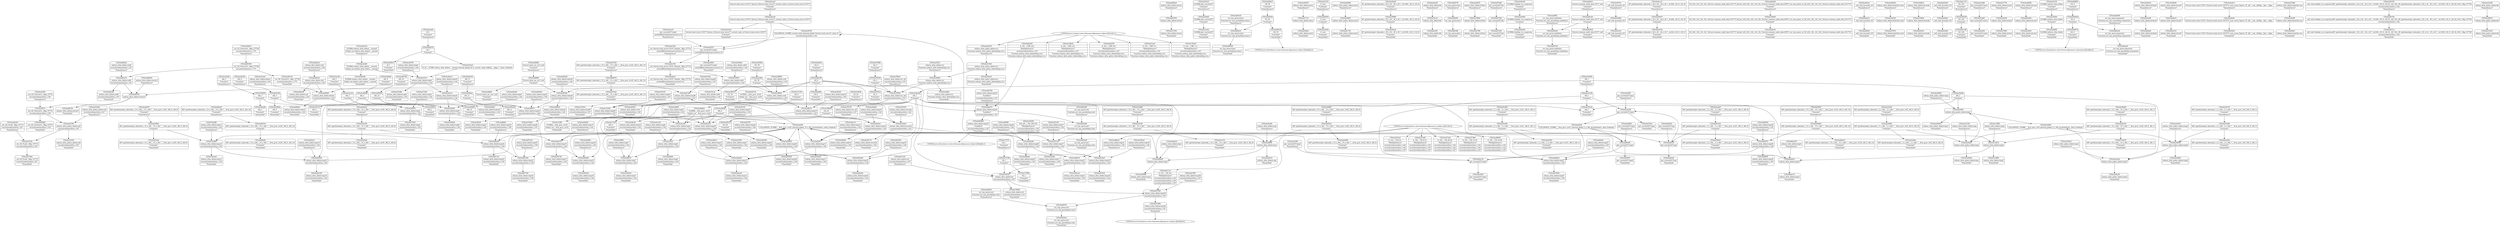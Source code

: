 digraph {
	CE0x4a67b00 [shape=record,shape=Mrecord,label="{CE0x4a67b00|selinux_xfrm_delete:tmp28|security/selinux/xfrm.c,147|*SummSource*}"]
	CE0x4a4c860 [shape=record,shape=Mrecord,label="{CE0x4a4c860|selinux_xfrm_policy_delete:tmp1}"]
	CE0x4a45eb0 [shape=record,shape=Mrecord,label="{CE0x4a45eb0|i64*_getelementptr_inbounds_(_15_x_i64_,_15_x_i64_*___llvm_gcov_ctr25,_i64_0,_i64_6)|*Constant*|*SummSink*}"]
	CE0x4a6d5e0 [shape=record,shape=Mrecord,label="{CE0x4a6d5e0|selinux_xfrm_delete:return|*SummSource*}"]
	CE0x4a63ba0 [shape=record,shape=Mrecord,label="{CE0x4a63ba0|get_current227:tmp|*SummSource*}"]
	CE0x4a40d00 [shape=record,shape=Mrecord,label="{CE0x4a40d00|selinux_xfrm_delete:tmp15|security/selinux/xfrm.c,142|*SummSource*}"]
	CE0x4a6b0e0 [shape=record,shape=Mrecord,label="{CE0x4a6b0e0|selinux_xfrm_delete:call|security/selinux/xfrm.c,142}"]
	CE0x4a516c0 [shape=record,shape=Mrecord,label="{CE0x4a516c0|GLOBAL:get_current227|*Constant*|*SummSource*}"]
	CE0x4a4a500 [shape=record,shape=Mrecord,label="{CE0x4a4a500|i32_78|*Constant*}"]
	CE0x4a75200 [shape=record,shape=Mrecord,label="{CE0x4a75200|selinux_xfrm_delete:tmp29|security/selinux/xfrm.c,147}"]
	CE0x4a83f20 [shape=record,shape=Mrecord,label="{CE0x4a83f20|i16_39|*Constant*}"]
	CE0x4a4ceb0 [shape=record,shape=Mrecord,label="{CE0x4a4ceb0|i8_1|*Constant*|*SummSource*}"]
	CE0x4a652c0 [shape=record,shape=Mrecord,label="{CE0x4a652c0|selinux_xfrm_delete:tmp23|security/selinux/xfrm.c,144}"]
	CE0x4a867b0 [shape=record,shape=Mrecord,label="{CE0x4a867b0|selinux_xfrm_delete:retval.0|*SummSink*}"]
	CE0x4a340f0 [shape=record,shape=Mrecord,label="{CE0x4a340f0|i64*_getelementptr_inbounds_(_2_x_i64_,_2_x_i64_*___llvm_gcov_ctr9,_i64_0,_i64_0)|*Constant*}"]
	CE0x4a277c0 [shape=record,shape=Mrecord,label="{CE0x4a277c0|selinux_xfrm_delete:entry}"]
	CE0x4a3e540 [shape=record,shape=Mrecord,label="{CE0x4a3e540|i1_true|*Constant*|*SummSink*}"]
	CE0x4a3dbc0 [shape=record,shape=Mrecord,label="{CE0x4a3dbc0|selinux_xfrm_delete:tmp12|security/selinux/xfrm.c,142|*SummSource*}"]
	CE0x4a33490 [shape=record,shape=Mrecord,label="{CE0x4a33490|i64_1|*Constant*|*SummSource*}"]
	CE0x4a55120 [shape=record,shape=Mrecord,label="{CE0x4a55120|selinux_xfrm_delete:tmp17|security/selinux/xfrm.c,142}"]
	CE0x4a65fe0 [shape=record,shape=Mrecord,label="{CE0x4a65fe0|i64*_getelementptr_inbounds_(_15_x_i64_,_15_x_i64_*___llvm_gcov_ctr25,_i64_0,_i64_12)|*Constant*|*SummSource*}"]
	CE0x4a31620 [shape=record,shape=Mrecord,label="{CE0x4a31620|selinux_xfrm_policy_delete:call|security/selinux/xfrm.c,327|*SummSink*}"]
	CE0x4a50080 [shape=record,shape=Mrecord,label="{CE0x4a50080|selinux_xfrm_policy_delete:entry|*SummSource*}"]
	CE0x4a31da0 [shape=record,shape=Mrecord,label="{CE0x4a31da0|selinux_xfrm_delete:tobool|security/selinux/xfrm.c,142|*SummSource*}"]
	CE0x4a72ff0 [shape=record,shape=Mrecord,label="{CE0x4a72ff0|GLOBAL:__llvm_gcov_ctr25|Global_var:__llvm_gcov_ctr25|*SummSink*}"]
	CE0x4a3b790 [shape=record,shape=Mrecord,label="{CE0x4a3b790|selinux_xfrm_delete:tmp15|security/selinux/xfrm.c,142|*SummSink*}"]
	CE0x4a61ac0 [shape=record,shape=Mrecord,label="{CE0x4a61ac0|%struct.task_struct.1015**_bitcast_(%struct.task_struct**_current_task_to_%struct.task_struct.1015**)|*Constant*|*SummSource*}"]
	CE0x4a2f480 [shape=record,shape=Mrecord,label="{CE0x4a2f480|selinux_xfrm_policy_delete:entry}"]
	CE0x4a40d70 [shape=record,shape=Mrecord,label="{CE0x4a40d70|i8_1|*Constant*}"]
	CE0x4a82a70 [shape=record,shape=Mrecord,label="{CE0x4a82a70|selinux_xfrm_delete:call8|security/selinux/xfrm.c,147}"]
	CE0x4a3b1b0 [shape=record,shape=Mrecord,label="{CE0x4a3b1b0|GLOBAL:selinux_xfrm_delete.__warned|Global_var:selinux_xfrm_delete.__warned|*SummSource*}"]
	CE0x4a30990 [shape=record,shape=Mrecord,label="{CE0x4a30990|selinux_xfrm_policy_delete:tmp2}"]
	CE0x4a4bba0 [shape=record,shape=Mrecord,label="{CE0x4a4bba0|selinux_xfrm_delete:tmp1|*SummSource*}"]
	CE0x4a59a40 [shape=record,shape=Mrecord,label="{CE0x4a59a40|i8*_getelementptr_inbounds_(_45_x_i8_,_45_x_i8_*_.str1245,_i32_0,_i32_0)|*Constant*|*SummSource*}"]
	CE0x4a49890 [shape=record,shape=Mrecord,label="{CE0x4a49890|i64_10|*Constant*|*SummSink*}"]
	CE0x4a400c0 [shape=record,shape=Mrecord,label="{CE0x4a400c0|_ret_i32_%retval.0,_!dbg_!27728|security/selinux/avc.c,775|*SummSource*}"]
	CE0x673ed30 [shape=record,shape=Mrecord,label="{CE0x673ed30|i64*_getelementptr_inbounds_(_15_x_i64_,_15_x_i64_*___llvm_gcov_ctr25,_i64_0,_i64_1)|*Constant*|*SummSink*}"]
	CE0x4a839c0 [shape=record,shape=Mrecord,label="{CE0x4a839c0|avc_has_perm:ssid|Function::avc_has_perm&Arg::ssid::|*SummSink*}"]
	CE0x4a3ef90 [shape=record,shape=Mrecord,label="{CE0x4a3ef90|_ret_i32_%retval.0,_!dbg_!27751|security/selinux/xfrm.c,150|*SummSource*}"]
	CE0x4a83670 [shape=record,shape=Mrecord,label="{CE0x4a83670|avc_has_perm:ssid|Function::avc_has_perm&Arg::ssid::}"]
	CE0x4a38b70 [shape=record,shape=Mrecord,label="{CE0x4a38b70|selinux_xfrm_delete:tmp19|security/selinux/xfrm.c,142}"]
	CE0x4a6a0b0 [shape=record,shape=Mrecord,label="{CE0x4a6a0b0|i32_0|*Constant*|*SummSink*}"]
	CE0x4a70cc0 [shape=record,shape=Mrecord,label="{CE0x4a70cc0|selinux_xfrm_delete:bb}"]
	CE0x4a59f90 [shape=record,shape=Mrecord,label="{CE0x4a59f90|i64_3|*Constant*}"]
	CE0x4a83070 [shape=record,shape=Mrecord,label="{CE0x4a83070|avc_has_perm:entry|*SummSource*}"]
	CE0x4a2dc60 [shape=record,shape=Mrecord,label="{CE0x4a2dc60|selinux_xfrm_delete:bb|*SummSource*}"]
	CE0x4a70db0 [shape=record,shape=Mrecord,label="{CE0x4a70db0|selinux_xfrm_delete:if.then}"]
	CE0x4a56a30 [shape=record,shape=Mrecord,label="{CE0x4a56a30|selinux_xfrm_policy_delete:tmp3|*SummSink*}"]
	CE0x4a40130 [shape=record,shape=Mrecord,label="{CE0x4a40130|_ret_i32_%retval.0,_!dbg_!27728|security/selinux/avc.c,775|*SummSink*}"]
	CE0x4a86630 [shape=record,shape=Mrecord,label="{CE0x4a86630|selinux_xfrm_delete:retval.0|*SummSource*}"]
	CE0x4a87a40 [shape=record,shape=Mrecord,label="{CE0x4a87a40|get_current227:bb|*SummSink*}"]
	CE0x4a82300 [shape=record,shape=Mrecord,label="{CE0x4a82300|4:_i32,_:_CRE_4,8_|*MultipleSource*|security/selinux/xfrm.c,147|Function::selinux_xfrm_delete&Arg::ctx::|Function::selinux_xfrm_policy_delete&Arg::ctx::}"]
	CE0x4a4bd40 [shape=record,shape=Mrecord,label="{CE0x4a4bd40|GLOBAL:lockdep_rcu_suspicious|*Constant*|*SummSink*}"]
	CE0x4a550b0 [shape=record,shape=Mrecord,label="{CE0x4a550b0|GLOBAL:get_current227|*Constant*}"]
	CE0x4ab0500 [shape=record,shape=Mrecord,label="{CE0x4ab0500|i64*_getelementptr_inbounds_(_2_x_i64_,_2_x_i64_*___llvm_gcov_ctr21,_i64_0,_i64_1)|*Constant*|*SummSink*}"]
	CE0x4a84c40 [shape=record,shape=Mrecord,label="{CE0x4a84c40|%struct.common_audit_data.1017*_null|*Constant*}"]
	CE0x4a3e0c0 [shape=record,shape=Mrecord,label="{CE0x4a3e0c0|selinux_xfrm_policy_delete:tmp2|*SummSource*}"]
	CE0x4a54170 [shape=record,shape=Mrecord,label="{CE0x4a54170|selinux_xfrm_delete:security|security/selinux/xfrm.c,142|*SummSink*}"]
	CE0x4a52b80 [shape=record,shape=Mrecord,label="{CE0x4a52b80|_call_void_mcount()_#3}"]
	CE0x4a59070 [shape=record,shape=Mrecord,label="{CE0x4a59070|i8*_getelementptr_inbounds_(_24_x_i8_,_24_x_i8_*_.str244,_i32_0,_i32_0)|*Constant*}"]
	CE0x4a38500 [shape=record,shape=Mrecord,label="{CE0x4a38500|selinux_xfrm_delete:cred|security/selinux/xfrm.c,142|*SummSink*}"]
	CE0x4a47810 [shape=record,shape=Mrecord,label="{CE0x4a47810|i32_3|*Constant*|*SummSink*}"]
	CE0x4a78d50 [shape=record,shape=Mrecord,label="{CE0x4a78d50|i32_(i32,_i32,_i16,_i32,_%struct.common_audit_data.1017*)*_bitcast_(i32_(i32,_i32,_i16,_i32,_%struct.common_audit_data.495*)*_avc_has_perm_to_i32_(i32,_i32,_i16,_i32,_%struct.common_audit_data.1017*)*)|*Constant*}"]
	CE0x4a40ee0 [shape=record,shape=Mrecord,label="{CE0x4a40ee0|i64*_getelementptr_inbounds_(_15_x_i64_,_15_x_i64_*___llvm_gcov_ctr25,_i64_0,_i64_8)|*Constant*|*SummSource*}"]
	CE0x4a840c0 [shape=record,shape=Mrecord,label="{CE0x4a840c0|i16_39|*Constant*|*SummSource*}"]
	CE0x4a375d0 [shape=record,shape=Mrecord,label="{CE0x4a375d0|selinux_xfrm_delete:tmp4|security/selinux/xfrm.c,142|*SummSource*}"]
	CE0x4a269a0 [shape=record,shape=Mrecord,label="{CE0x4a269a0|_call_void_mcount()_#3|*SummSink*}"]
	CE0x4a47880 [shape=record,shape=Mrecord,label="{CE0x4a47880|i32_3|*Constant*|*SummSource*}"]
	CE0x4a27870 [shape=record,shape=Mrecord,label="{CE0x4a27870|selinux_xfrm_delete:land.lhs.true2|*SummSink*}"]
	CE0x4a4a740 [shape=record,shape=Mrecord,label="{CE0x4a4a740|_ret_%struct.task_struct.1015*_%tmp4,_!dbg_!27714|./arch/x86/include/asm/current.h,14}"]
	CE0x4a59ae0 [shape=record,shape=Mrecord,label="{CE0x4a59ae0|i8*_getelementptr_inbounds_(_45_x_i8_,_45_x_i8_*_.str1245,_i32_0,_i32_0)|*Constant*|*SummSink*}"]
	CE0x4a32620 [shape=record,shape=Mrecord,label="{CE0x4a32620|selinux_xfrm_delete:land.lhs.true2}"]
	CE0x4a530d0 [shape=record,shape=Mrecord,label="{CE0x4a530d0|i64*_getelementptr_inbounds_(_2_x_i64_,_2_x_i64_*___llvm_gcov_ctr9,_i64_0,_i64_1)|*Constant*}"]
	CE0x4a3b940 [shape=record,shape=Mrecord,label="{CE0x4a3b940|selinux_xfrm_delete:tmp16|security/selinux/xfrm.c,142}"]
	CE0x4a53380 [shape=record,shape=Mrecord,label="{CE0x4a53380|selinux_xfrm_delete:tmp8|security/selinux/xfrm.c,142|*SummSink*}"]
	CE0x4a409b0 [shape=record,shape=Mrecord,label="{CE0x4a409b0|_ret_i32_%retval.0,_!dbg_!27751|security/selinux/xfrm.c,150|*SummSink*}"]
	CE0x4a4b410 [shape=record,shape=Mrecord,label="{CE0x4a4b410|selinux_xfrm_delete:do.body|*SummSink*}"]
	CE0x4a4ff60 [shape=record,shape=Mrecord,label="{CE0x4a4ff60|selinux_xfrm_delete:tmp7|security/selinux/xfrm.c,142|*SummSource*}"]
	CE0x69ab970 [shape=record,shape=Mrecord,label="{CE0x69ab970|selinux_xfrm_delete:tmp3|*SummSource*}"]
	CE0x4a77f80 [shape=record,shape=Mrecord,label="{CE0x4a77f80|i32_1|*Constant*|*SummSink*}"]
	CE0x4a4db40 [shape=record,shape=Mrecord,label="{CE0x4a4db40|selinux_xfrm_delete:tmp4|security/selinux/xfrm.c,142}"]
	CE0x4a476f0 [shape=record,shape=Mrecord,label="{CE0x4a476f0|selinux_xfrm_delete:tmp30|security/selinux/xfrm.c,147|*SummSource*}"]
	CE0x4a26d70 [shape=record,shape=Mrecord,label="{CE0x4a26d70|selinux_xfrm_policy_delete:ctx|Function::selinux_xfrm_policy_delete&Arg::ctx::|*SummSource*}"]
	CE0x4a383b0 [shape=record,shape=Mrecord,label="{CE0x4a383b0|i32_78|*Constant*|*SummSource*}"]
	CE0x4a3bd50 [shape=record,shape=Mrecord,label="{CE0x4a3bd50|selinux_xfrm_delete:tmp11|security/selinux/xfrm.c,142|*SummSink*}"]
	CE0x4a5fde0 [shape=record,shape=Mrecord,label="{CE0x4a5fde0|i64*_getelementptr_inbounds_(_2_x_i64_,_2_x_i64_*___llvm_gcov_ctr21,_i64_0,_i64_0)|*Constant*|*SummSink*}"]
	CE0x4a4dbb0 [shape=record,shape=Mrecord,label="{CE0x4a4dbb0|i64_0|*Constant*}"]
	CE0x4a49a30 [shape=record,shape=Mrecord,label="{CE0x4a49a30|i64_11|*Constant*|*SummSink*}"]
	CE0x4a63d30 [shape=record,shape=Mrecord,label="{CE0x4a63d30|_call_void_mcount()_#3|*SummSource*}"]
	CE0x4a44d60 [shape=record,shape=Mrecord,label="{CE0x4a44d60|selinux_xfrm_delete:tmp10|security/selinux/xfrm.c,142|*SummSource*}"]
	CE0x4a532a0 [shape=record,shape=Mrecord,label="{CE0x4a532a0|0:_i8,_:_GCMR_selinux_xfrm_delete.__warned_internal_global_i8_0,_section_.data.unlikely_,_align_1:_elem_0:default:}"]
	CE0x4a4f480 [shape=record,shape=Mrecord,label="{CE0x4a4f480|selinux_xfrm_delete:tmp}"]
	CE0x4a58980 [shape=record,shape=Mrecord,label="{CE0x4a58980|selinux_xfrm_delete:tmp1|*SummSink*}"]
	CE0x4a38b00 [shape=record,shape=Mrecord,label="{CE0x4a38b00|i32_22|*Constant*}"]
	CE0x4a40550 [shape=record,shape=Mrecord,label="{CE0x4a40550|selinux_xfrm_delete:retval.0}"]
	CE0x4a82f00 [shape=record,shape=Mrecord,label="{CE0x4a82f00|avc_has_perm:entry}"]
	CE0x4a3bc10 [shape=record,shape=Mrecord,label="{CE0x4a3bc10|selinux_xfrm_delete:tmp11|security/selinux/xfrm.c,142|*SummSource*}"]
	CE0x4a59f20 [shape=record,shape=Mrecord,label="{CE0x4a59f20|i64_2|*Constant*|*SummSink*}"]
	CE0x4a349b0 [shape=record,shape=Mrecord,label="{CE0x4a349b0|selinux_xfrm_delete:tmp9|security/selinux/xfrm.c,142|*SummSink*}"]
	CE0x4a32a40 [shape=record,shape=Mrecord,label="{CE0x4a32a40|i64_3|*Constant*|*SummSource*}"]
	CE0x4a4c1d0 [shape=record,shape=Mrecord,label="{CE0x4a4c1d0|i32_142|*Constant*|*SummSink*}"]
	CE0x4a78090 [shape=record,shape=Mrecord,label="{CE0x4a78090|selinux_xfrm_delete:sid|security/selinux/xfrm.c,147|*SummSink*}"]
	CE0x4a3f400 [shape=record,shape=Mrecord,label="{CE0x4a3f400|selinux_xfrm_delete:tmp5|security/selinux/xfrm.c,142|*SummSource*}"]
	CE0x4a34940 [shape=record,shape=Mrecord,label="{CE0x4a34940|selinux_xfrm_delete:tmp9|security/selinux/xfrm.c,142}"]
	CE0x4a4bf30 [shape=record,shape=Mrecord,label="{CE0x4a4bf30|i32_142|*Constant*}"]
	CE0x4a49cf0 [shape=record,shape=Mrecord,label="{CE0x4a49cf0|selinux_xfrm_delete:tmp22|security/selinux/xfrm.c,144|*SummSink*}"]
	CE0x4a4f720 [shape=record,shape=Mrecord,label="{CE0x4a4f720|_call_void_mcount()_#3|*SummSource*}"]
	CE0x4a4f3e0 [shape=record,shape=Mrecord,label="{CE0x4a4f3e0|i64*_getelementptr_inbounds_(_15_x_i64_,_15_x_i64_*___llvm_gcov_ctr25,_i64_0,_i64_0)|*Constant*}"]
	CE0x4a4c750 [shape=record,shape=Mrecord,label="{CE0x4a4c750|selinux_xfrm_policy_delete:entry|*SummSink*}"]
	CE0x4a52d60 [shape=record,shape=Mrecord,label="{CE0x4a52d60|COLLAPSED:_GCMRE___llvm_gcov_ctr9_internal_global_2_x_i64_zeroinitializer:_elem_0:default:}"]
	CE0x4a3e190 [shape=record,shape=Mrecord,label="{CE0x4a3e190|i64_1|*Constant*}"]
	CE0x4a6a040 [shape=record,shape=Mrecord,label="{CE0x4a6a040|i32_0|*Constant*|*SummSource*}"]
	CE0x4a66970 [shape=record,shape=Mrecord,label="{CE0x4a66970|selinux_xfrm_delete:tmp26|security/selinux/xfrm.c,145}"]
	CE0x4a4a8c0 [shape=record,shape=Mrecord,label="{CE0x4a4a8c0|_ret_%struct.task_struct.1015*_%tmp4,_!dbg_!27714|./arch/x86/include/asm/current.h,14|*SummSink*}"]
	CE0x4a4a420 [shape=record,shape=Mrecord,label="{CE0x4a4a420|get_current227:entry|*SummSink*}"]
	CE0x4a610a0 [shape=record,shape=Mrecord,label="{CE0x4a610a0|4:_i32,_:_CR_0,4_|*MultipleSource*|security/selinux/xfrm.c,142|security/selinux/xfrm.c,142|security/selinux/xfrm.c,147}"]
	CE0x4a32570 [shape=record,shape=Mrecord,label="{CE0x4a32570|i64*_getelementptr_inbounds_(_2_x_i64_,_2_x_i64_*___llvm_gcov_ctr9,_i64_0,_i64_1)|*Constant*|*SummSource*}"]
	CE0x4a37770 [shape=record,shape=Mrecord,label="{CE0x4a37770|selinux_xfrm_delete:if.end|*SummSource*}"]
	CE0x4a55260 [shape=record,shape=Mrecord,label="{CE0x4a55260|selinux_xfrm_delete:tmp17|security/selinux/xfrm.c,142|*SummSink*}"]
	CE0x4a40310 [shape=record,shape=Mrecord,label="{CE0x4a40310|i64*_getelementptr_inbounds_(_15_x_i64_,_15_x_i64_*___llvm_gcov_ctr25,_i64_0,_i64_14)|*Constant*}"]
	CE0x4a6c2f0 [shape=record,shape=Mrecord,label="{CE0x4a6c2f0|selinux_xfrm_delete:bb|*SummSink*}"]
	CE0x4a3a5f0 [shape=record,shape=Mrecord,label="{CE0x4a3a5f0|i64*_getelementptr_inbounds_(_15_x_i64_,_15_x_i64_*___llvm_gcov_ctr25,_i64_0,_i64_9)|*Constant*}"]
	CE0x4a83a80 [shape=record,shape=Mrecord,label="{CE0x4a83a80|avc_has_perm:tsid|Function::avc_has_perm&Arg::tsid::}"]
	CE0x4a4e9f0 [shape=record,shape=Mrecord,label="{CE0x4a4e9f0|COLLAPSED:_GCMRE___llvm_gcov_ctr25_internal_global_15_x_i64_zeroinitializer:_elem_0:default:}"]
	CE0x4a38700 [shape=record,shape=Mrecord,label="{CE0x4a38700|COLLAPSED:_GCMRE_current_task_external_global_%struct.task_struct*:_elem_0::|security/selinux/xfrm.c,142}"]
	CE0x4a493d0 [shape=record,shape=Mrecord,label="{CE0x4a493d0|selinux_xfrm_delete:tobool5|security/selinux/xfrm.c,144|*SummSource*}"]
	CE0x4a49780 [shape=record,shape=Mrecord,label="{CE0x4a49780|i64_10|*Constant*|*SummSource*}"]
	CE0x4a87440 [shape=record,shape=Mrecord,label="{CE0x4a87440|selinux_xfrm_delete:tmp33|security/selinux/xfrm.c,150}"]
	CE0x4a87b50 [shape=record,shape=Mrecord,label="{CE0x4a87b50|i64*_getelementptr_inbounds_(_2_x_i64_,_2_x_i64_*___llvm_gcov_ctr21,_i64_0,_i64_0)|*Constant*}"]
	CE0x4a40a20 [shape=record,shape=Mrecord,label="{CE0x4a40a20|_ret_i32_%call,_!dbg_!27713|security/selinux/xfrm.c,327|*SummSource*}"]
	CE0x4a38800 [shape=record,shape=Mrecord,label="{CE0x4a38800|selinux_xfrm_delete:cred|security/selinux/xfrm.c,142|*SummSource*}"]
	CE0x4a78be0 [shape=record,shape=Mrecord,label="{CE0x4a78be0|4:_i32,_:_CRE_2,4_|*MultipleSource*|security/selinux/xfrm.c,147|Function::selinux_xfrm_delete&Arg::ctx::|Function::selinux_xfrm_policy_delete&Arg::ctx::}"]
	CE0x4a47680 [shape=record,shape=Mrecord,label="{CE0x4a47680|selinux_xfrm_delete:tmp30|security/selinux/xfrm.c,147|*SummSink*}"]
	CE0x4a3f280 [shape=record,shape=Mrecord,label="{CE0x4a3f280|selinux_xfrm_delete:ctx|Function::selinux_xfrm_delete&Arg::ctx::|*SummSink*}"]
	"CONST[source:0(mediator),value:2(dynamic)][purpose:{subject}][SnkIdx:0]"
	CE0x4a83c80 [shape=record,shape=Mrecord,label="{CE0x4a83c80|avc_has_perm:tsid|Function::avc_has_perm&Arg::tsid::|*SummSource*}"]
	CE0x4a53b70 [shape=record,shape=Mrecord,label="{CE0x4a53b70|i32_22|*Constant*|*SummSink*}"]
	CE0x4a62050 [shape=record,shape=Mrecord,label="{CE0x4a62050|selinux_xfrm_delete:tmp14|security/selinux/xfrm.c,142}"]
	CE0x4a75310 [shape=record,shape=Mrecord,label="{CE0x4a75310|selinux_xfrm_delete:tmp29|security/selinux/xfrm.c,147|*SummSource*}"]
	CE0x4a556a0 [shape=record,shape=Mrecord,label="{CE0x4a556a0|selinux_xfrm_delete:tmp18|security/selinux/xfrm.c,142|*SummSource*}"]
	CE0x4a4b940 [shape=record,shape=Mrecord,label="{CE0x4a4b940|GLOBAL:selinux_xfrm_delete.__warned|Global_var:selinux_xfrm_delete.__warned|*SummSink*}"]
	CE0x4a82c90 [shape=record,shape=Mrecord,label="{CE0x4a82c90|selinux_xfrm_delete:call8|security/selinux/xfrm.c,147|*SummSink*}"]
	CE0x4a3f670 [shape=record,shape=Mrecord,label="{CE0x4a3f670|_ret_i32_%retval.0,_!dbg_!27751|security/selinux/xfrm.c,150}"]
	CE0x4a36820 [shape=record,shape=Mrecord,label="{CE0x4a36820|selinux_xfrm_policy_delete:tmp1|*SummSource*}"]
	CE0x4a82550 [shape=record,shape=Mrecord,label="{CE0x4a82550|4:_i32,_:_CRE_8,8_|*MultipleSource*|security/selinux/xfrm.c,147|Function::selinux_xfrm_delete&Arg::ctx::|Function::selinux_xfrm_policy_delete&Arg::ctx::}"]
	CE0x4a27230 [shape=record,shape=Mrecord,label="{CE0x4a27230|selinux_xfrm_policy_delete:tmp|*SummSource*}"]
	CE0x4aaaae0 [shape=record,shape=Mrecord,label="{CE0x4aaaae0|i64*_getelementptr_inbounds_(_2_x_i64_,_2_x_i64_*___llvm_gcov_ctr21,_i64_0,_i64_0)|*Constant*|*SummSource*}"]
	CE0x4a73190 [shape=record,shape=Mrecord,label="{CE0x4a73190|i64_0|*Constant*|*SummSource*}"]
	CE0x4a3e850 [shape=record,shape=Mrecord,label="{CE0x4a3e850|selinux_xfrm_delete:do.end|*SummSink*}"]
	CE0x4a77f10 [shape=record,shape=Mrecord,label="{CE0x4a77f10|i32_1|*Constant*|*SummSource*}"]
	CE0x67de880 [shape=record,shape=Mrecord,label="{CE0x67de880|selinux_xfrm_delete:tmp13|security/selinux/xfrm.c,142}"]
	CE0x4a3a660 [shape=record,shape=Mrecord,label="{CE0x4a3a660|i64*_getelementptr_inbounds_(_15_x_i64_,_15_x_i64_*___llvm_gcov_ctr25,_i64_0,_i64_9)|*Constant*|*SummSource*}"]
	CE0x67de8f0 [shape=record,shape=Mrecord,label="{CE0x67de8f0|selinux_xfrm_delete:tmp13|security/selinux/xfrm.c,142|*SummSource*}"]
	CE0x4a55bb0 [shape=record,shape=Mrecord,label="{CE0x4a55bb0|selinux_xfrm_delete:call4|security/selinux/xfrm.c,142|*SummSource*}"]
	CE0x4a4ea60 [shape=record,shape=Mrecord,label="{CE0x4a4ea60|selinux_xfrm_delete:tmp|*SummSource*}"]
	CE0x4a36350 [shape=record,shape=Mrecord,label="{CE0x4a36350|selinux_xfrm_delete:land.lhs.true2|*SummSource*}"]
	CE0x4a520b0 [shape=record,shape=Mrecord,label="{CE0x4a520b0|i64*_getelementptr_inbounds_(_15_x_i64_,_15_x_i64_*___llvm_gcov_ctr25,_i64_0,_i64_8)|*Constant*|*SummSink*}"]
	CE0x4a31820 [shape=record,shape=Mrecord,label="{CE0x4a31820|selinux_xfrm_policy_delete:ctx|Function::selinux_xfrm_policy_delete&Arg::ctx::}"]
	CE0x4a32000 [shape=record,shape=Mrecord,label="{CE0x4a32000|GLOBAL:selinux_xfrm_delete|*Constant*}"]
	CE0x4a4a7b0 [shape=record,shape=Mrecord,label="{CE0x4a4a7b0|_ret_%struct.task_struct.1015*_%tmp4,_!dbg_!27714|./arch/x86/include/asm/current.h,14|*SummSource*}"]
	CE0x4a38690 [shape=record,shape=Mrecord,label="{CE0x4a38690|selinux_xfrm_delete:cred|security/selinux/xfrm.c,142}"]
	CE0x4a4f240 [shape=record,shape=Mrecord,label="{CE0x4a4f240|selinux_xfrm_delete:tmp11|security/selinux/xfrm.c,142}"]
	CE0x4a82ba0 [shape=record,shape=Mrecord,label="{CE0x4a82ba0|selinux_xfrm_delete:call8|security/selinux/xfrm.c,147|*SummSource*}"]
	CE0x4a51a50 [shape=record,shape=Mrecord,label="{CE0x4a51a50|GLOBAL:get_current227|*Constant*|*SummSink*}"]
	CE0x4a326d0 [shape=record,shape=Mrecord,label="{CE0x4a326d0|selinux_xfrm_policy_delete:tmp|*SummSink*}"]
	CE0x4a67a90 [shape=record,shape=Mrecord,label="{CE0x4a67a90|selinux_xfrm_delete:tmp28|security/selinux/xfrm.c,147}"]
	CE0x4a67320 [shape=record,shape=Mrecord,label="{CE0x4a67320|i64*_getelementptr_inbounds_(_15_x_i64_,_15_x_i64_*___llvm_gcov_ctr25,_i64_0,_i64_13)|*Constant*|*SummSource*}"]
	CE0x4a4e250 [shape=record,shape=Mrecord,label="{CE0x4a4e250|i8*_getelementptr_inbounds_(_24_x_i8_,_24_x_i8_*_.str244,_i32_0,_i32_0)|*Constant*|*SummSink*}"]
	CE0x4a60f70 [shape=record,shape=Mrecord,label="{CE0x4a60f70|get_current227:tmp2|*SummSink*}"]
	"CONST[source:1(input),value:2(dynamic)][purpose:{object}][SrcIdx:1]"
	CE0x4a6b180 [shape=record,shape=Mrecord,label="{CE0x4a6b180|i32_0|*Constant*}"]
	CE0x4a60f00 [shape=record,shape=Mrecord,label="{CE0x4a60f00|get_current227:tmp2|*SummSource*}"]
	CE0x4a38cd0 [shape=record,shape=Mrecord,label="{CE0x4a38cd0|selinux_xfrm_delete:tmp19|security/selinux/xfrm.c,142|*SummSink*}"]
	CE0x4a4c110 [shape=record,shape=Mrecord,label="{CE0x4a4c110|i32_142|*Constant*|*SummSource*}"]
	CE0x4a4ec20 [shape=record,shape=Mrecord,label="{CE0x4a4ec20|%struct.task_struct.1015**_bitcast_(%struct.task_struct**_current_task_to_%struct.task_struct.1015**)|*Constant*}"]
	CE0x4a84890 [shape=record,shape=Mrecord,label="{CE0x4a84890|i32_4|*Constant*|*SummSource*}"]
	CE0x4a6e8a0 [shape=record,shape=Mrecord,label="{CE0x4a6e8a0|selinux_xfrm_delete:if.then6|*SummSink*}"]
	CE0x4a84ae0 [shape=record,shape=Mrecord,label="{CE0x4a84ae0|avc_has_perm:requested|Function::avc_has_perm&Arg::requested::|*SummSink*}"]
	CE0x4a85300 [shape=record,shape=Mrecord,label="{CE0x4a85300|_ret_i32_%retval.0,_!dbg_!27728|security/selinux/avc.c,775}"]
	CE0x4a873d0 [shape=record,shape=Mrecord,label="{CE0x4a873d0|get_current227:bb}"]
	CE0x4a34230 [shape=record,shape=Mrecord,label="{CE0x4a34230|selinux_xfrm_policy_delete:ctx|Function::selinux_xfrm_policy_delete&Arg::ctx::|*SummSink*}"]
	CE0x4a3ea60 [shape=record,shape=Mrecord,label="{CE0x4a3ea60|i64*_getelementptr_inbounds_(_2_x_i64_,_2_x_i64_*___llvm_gcov_ctr21,_i64_0,_i64_1)|*Constant*|*SummSource*}"]
	CE0x43290d0 [shape=record,shape=Mrecord,label="{CE0x43290d0|selinux_xfrm_delete:if.end7|*SummSource*}"]
	CE0x4a53b00 [shape=record,shape=Mrecord,label="{CE0x4a53b00|i32_22|*Constant*|*SummSource*}"]
	CE0x4a4c300 [shape=record,shape=Mrecord,label="{CE0x4a4c300|selinux_xfrm_policy_delete:call|security/selinux/xfrm.c,327}"]
	CE0x4a85030 [shape=record,shape=Mrecord,label="{CE0x4a85030|%struct.common_audit_data.1017*_null|*Constant*|*SummSink*}"]
	CE0x4aa5620 [shape=record,shape=Mrecord,label="{CE0x4aa5620|get_current227:tmp3|*SummSink*}"]
	CE0x4a65ad0 [shape=record,shape=Mrecord,label="{CE0x4a65ad0|selinux_xfrm_delete:tmp25|security/selinux/xfrm.c,144}"]
	CE0x4a3e310 [shape=record,shape=Mrecord,label="{CE0x4a3e310|i1_true|*Constant*|*SummSource*}"]
	CE0x4a5ee10 [shape=record,shape=Mrecord,label="{CE0x4a5ee10|get_current227:tmp4|./arch/x86/include/asm/current.h,14|*SummSource*}"]
	CE0x4a841f0 [shape=record,shape=Mrecord,label="{CE0x4a841f0|i16_39|*Constant*|*SummSink*}"]
	CE0x4a61110 [shape=record,shape=Mrecord,label="{CE0x4a61110|4:_i32,_:_CR_4,8_|*MultipleSource*|security/selinux/xfrm.c,142|security/selinux/xfrm.c,142|security/selinux/xfrm.c,147}"]
	"CONST[source:0(mediator),value:2(dynamic)][purpose:{subject}][SrcIdx:3]"
	CE0x69aba70 [shape=record,shape=Mrecord,label="{CE0x69aba70|selinux_xfrm_delete:tmp3|*SummSink*}"]
	CE0x4a6c4b0 [shape=record,shape=Mrecord,label="{CE0x4a6c4b0|selinux_xfrm_delete:if.then6}"]
	CE0x4a875a0 [shape=record,shape=Mrecord,label="{CE0x4a875a0|selinux_xfrm_delete:tmp33|security/selinux/xfrm.c,150|*SummSource*}"]
	CE0x4a488f0 [shape=record,shape=Mrecord,label="{CE0x4a488f0|%struct.xfrm_sec_ctx*_null|*Constant*}"]
	CE0x4a66bf0 [shape=record,shape=Mrecord,label="{CE0x4a66bf0|selinux_xfrm_delete:tmp26|security/selinux/xfrm.c,145|*SummSink*}"]
	CE0x4a40e70 [shape=record,shape=Mrecord,label="{CE0x4a40e70|selinux_xfrm_delete:tmp15|security/selinux/xfrm.c,142}"]
	CE0x4a84970 [shape=record,shape=Mrecord,label="{CE0x4a84970|i32_4|*Constant*|*SummSink*}"]
	CE0x4a61b30 [shape=record,shape=Mrecord,label="{CE0x4a61b30|%struct.task_struct.1015*_(%struct.task_struct.1015**)*_asm_movq_%gs:$_1:P_,$0_,_r,im,_dirflag_,_fpsr_,_flags_|*SummSink*}"]
	CE0x4a36560 [shape=record,shape=Mrecord,label="{CE0x4a36560|selinux_xfrm_policy_delete:tmp1|*SummSink*}"]
	CE0x4a754b0 [shape=record,shape=Mrecord,label="{CE0x4a754b0|selinux_xfrm_delete:tmp29|security/selinux/xfrm.c,147|*SummSink*}"]
	CE0x4a38e40 [shape=record,shape=Mrecord,label="{CE0x4a38e40|selinux_xfrm_delete:tmp19|security/selinux/xfrm.c,142|*SummSource*}"]
	CE0x4a39fc0 [shape=record,shape=Mrecord,label="{CE0x4a39fc0|i8_1|*Constant*|*SummSink*}"]
	CE0x4a32360 [shape=record,shape=Mrecord,label="{CE0x4a32360|i64*_getelementptr_inbounds_(_2_x_i64_,_2_x_i64_*___llvm_gcov_ctr9,_i64_0,_i64_0)|*Constant*|*SummSource*}"]
	CE0x4aa9d50 [shape=record,shape=Mrecord,label="{CE0x4aa9d50|get_current227:tmp4|./arch/x86/include/asm/current.h,14|*SummSink*}"]
	CE0x4a44a90 [shape=record,shape=Mrecord,label="{CE0x4a44a90|selinux_xfrm_delete:tmp9|security/selinux/xfrm.c,142|*SummSource*}"]
	CE0x4a48b00 [shape=record,shape=Mrecord,label="{CE0x4a48b00|selinux_xfrm_delete:tmp20|security/selinux/xfrm.c,142|*SummSink*}"]
	CE0x4a48a60 [shape=record,shape=Mrecord,label="{CE0x4a48a60|selinux_xfrm_delete:tmp20|security/selinux/xfrm.c,142}"]
	CE0x4a78590 [shape=record,shape=Mrecord,label="{CE0x4a78590|selinux_xfrm_delete:ctx_sid|security/selinux/xfrm.c,147}"]
	CE0x4a393e0 [shape=record,shape=Mrecord,label="{CE0x4a393e0|selinux_xfrm_policy_delete:tmp3|*SummSource*}"]
	CE0x4a3a7c0 [shape=record,shape=Mrecord,label="{CE0x4a3a7c0|i64*_getelementptr_inbounds_(_15_x_i64_,_15_x_i64_*___llvm_gcov_ctr25,_i64_0,_i64_9)|*Constant*|*SummSink*}"]
	CE0x4a83db0 [shape=record,shape=Mrecord,label="{CE0x4a83db0|avc_has_perm:tsid|Function::avc_has_perm&Arg::tsid::|*SummSink*}"]
	CE0x4a6d700 [shape=record,shape=Mrecord,label="{CE0x4a6d700|selinux_xfrm_delete:return}"]
	CE0x4a44680 [shape=record,shape=Mrecord,label="{CE0x4a44680|selinux_xfrm_delete:do.end|*SummSource*}"]
	CE0x4aa95a0 [shape=record,shape=Mrecord,label="{CE0x4aa95a0|COLLAPSED:_GCMRE___llvm_gcov_ctr21_internal_global_2_x_i64_zeroinitializer:_elem_0:default:}"]
	CE0x4a75190 [shape=record,shape=Mrecord,label="{CE0x4a75190|i32_1|*Constant*}"]
	CE0x4a879d0 [shape=record,shape=Mrecord,label="{CE0x4a879d0|get_current227:bb|*SummSource*}"]
	CE0x4a37a60 [shape=record,shape=Mrecord,label="{CE0x4a37a60|4:_i32,_:_CR_8,12_|*MultipleSource*|security/selinux/xfrm.c,142|security/selinux/xfrm.c,142|security/selinux/xfrm.c,147}"]
	CE0x4a86a40 [shape=record,shape=Mrecord,label="{CE0x4a86a40|i64*_getelementptr_inbounds_(_15_x_i64_,_15_x_i64_*___llvm_gcov_ctr25,_i64_0,_i64_14)|*Constant*|*SummSource*}"]
	CE0x4a4d6b0 [shape=record,shape=Mrecord,label="{CE0x4a4d6b0|GLOBAL:__llvm_gcov_ctr25|Global_var:__llvm_gcov_ctr25}"]
	CE0x4a51b60 [shape=record,shape=Mrecord,label="{CE0x4a51b60|get_current227:entry}"]
	CE0x4a854a0 [shape=record,shape=Mrecord,label="{CE0x4a854a0|avc_has_perm:auditdata|Function::avc_has_perm&Arg::auditdata::}"]
	CE0x4a30ca0 [shape=record,shape=Mrecord,label="{CE0x4a30ca0|_call_void_mcount()_#3|*SummSource*}"]
	CE0x4a4f4f0 [shape=record,shape=Mrecord,label="{CE0x4a4f4f0|i64*_getelementptr_inbounds_(_15_x_i64_,_15_x_i64_*___llvm_gcov_ctr25,_i64_0,_i64_0)|*Constant*|*SummSource*}"]
	CE0x4a78520 [shape=record,shape=Mrecord,label="{CE0x4a78520|selinux_xfrm_delete:sid|security/selinux/xfrm.c,147}"]
	CE0x4aa56e0 [shape=record,shape=Mrecord,label="{CE0x4aa56e0|_call_void_mcount()_#3}"]
	CE0x4a614f0 [shape=record,shape=Mrecord,label="{CE0x4a614f0|i64_5|*Constant*}"]
	CE0x4a65d30 [shape=record,shape=Mrecord,label="{CE0x4a65d30|selinux_xfrm_delete:tmp25|security/selinux/xfrm.c,144|*SummSource*}"]
	CE0x4a51d60 [shape=record,shape=Mrecord,label="{CE0x4a51d60|get_current227:entry|*SummSource*}"]
	CE0x4a86bf0 [shape=record,shape=Mrecord,label="{CE0x4a86bf0|i64*_getelementptr_inbounds_(_15_x_i64_,_15_x_i64_*___llvm_gcov_ctr25,_i64_0,_i64_14)|*Constant*|*SummSink*}"]
	CE0x4a37840 [shape=record,shape=Mrecord,label="{CE0x4a37840|selinux_xfrm_delete:if.end|*SummSink*}"]
	CE0x4a4dad0 [shape=record,shape=Mrecord,label="{CE0x4a4dad0|i64_3|*Constant*|*SummSink*}"]
	CE0x4328fe0 [shape=record,shape=Mrecord,label="{CE0x4328fe0|selinux_xfrm_delete:do.body|*SummSource*}"]
	CE0x4a40fe0 [shape=record,shape=Mrecord,label="{CE0x4a40fe0|selinux_xfrm_delete:land.lhs.true|*SummSink*}"]
	CE0x4a75010 [shape=record,shape=Mrecord,label="{CE0x4a75010|selinux_xfrm_delete:tmp28|security/selinux/xfrm.c,147|*SummSink*}"]
	CE0x4a4e1c0 [shape=record,shape=Mrecord,label="{CE0x4a4e1c0|i8*_getelementptr_inbounds_(_24_x_i8_,_24_x_i8_*_.str244,_i32_0,_i32_0)|*Constant*|*SummSource*}"]
	CE0x4a54100 [shape=record,shape=Mrecord,label="{CE0x4a54100|selinux_xfrm_delete:security|security/selinux/xfrm.c,142|*SummSource*}"]
	CE0x4a3ac90 [shape=record,shape=Mrecord,label="{CE0x4a3ac90|i64_2|*Constant*|*SummSource*}"]
	CE0x4a82670 [shape=record,shape=Mrecord,label="{CE0x4a82670|selinux_xfrm_delete:tmp31|*LoadInst*|security/selinux/xfrm.c,147}"]
	CE0x4a473e0 [shape=record,shape=Mrecord,label="{CE0x4a473e0|4:_i32,_:_CR_20,24_|*MultipleSource*|security/selinux/xfrm.c,142|security/selinux/xfrm.c,142|security/selinux/xfrm.c,147}"]
	CE0x4a3b330 [shape=record,shape=Mrecord,label="{CE0x4a3b330|i64*_getelementptr_inbounds_(_15_x_i64_,_15_x_i64_*___llvm_gcov_ctr25,_i64_0,_i64_1)|*Constant*}"]
	CE0x4a4f9d0 [shape=record,shape=Mrecord,label="{CE0x4a4f9d0|selinux_xfrm_delete:tobool|security/selinux/xfrm.c,142}"]
	CE0x4a33c20 [shape=record,shape=Mrecord,label="{CE0x4a33c20|i64_1|*Constant*|*SummSink*}"]
	CE0x4a553e0 [shape=record,shape=Mrecord,label="{CE0x4a553e0|selinux_xfrm_delete:tmp18|security/selinux/xfrm.c,142}"]
	CE0x4a58ed0 [shape=record,shape=Mrecord,label="{CE0x4a58ed0|selinux_xfrm_delete:tmp16|security/selinux/xfrm.c,142|*SummSink*}"]
	CE0x4a52250 [shape=record,shape=Mrecord,label="{CE0x4a52250|i64*_getelementptr_inbounds_(_15_x_i64_,_15_x_i64_*___llvm_gcov_ctr25,_i64_0,_i64_8)|*Constant*}"]
	CE0x4a36b60 [shape=record,shape=Mrecord,label="{CE0x4a36b60|i64_4|*Constant*}"]
	CE0x4aa9530 [shape=record,shape=Mrecord,label="{CE0x4aa9530|get_current227:tmp}"]
	CE0x5e12880 [shape=record,shape=Mrecord,label="{CE0x5e12880|selinux_xfrm_delete:tmp2|*SummSink*}"]
	CE0x4a834f0 [shape=record,shape=Mrecord,label="{CE0x4a834f0|avc_has_perm:entry|*SummSink*}"]
	CE0x4a51520 [shape=record,shape=Mrecord,label="{CE0x4a51520|_ret_i32_%call,_!dbg_!27713|security/selinux/xfrm.c,327}"]
	CE0x4a318d0 [shape=record,shape=Mrecord,label="{CE0x4a318d0|selinux_xfrm_policy_delete:call|security/selinux/xfrm.c,327|*SummSource*}"]
	CE0x4a669e0 [shape=record,shape=Mrecord,label="{CE0x4a669e0|selinux_xfrm_delete:tmp26|security/selinux/xfrm.c,145|*SummSource*}"]
	CE0x4a56750 [shape=record,shape=Mrecord,label="{CE0x4a56750|_call_void_lockdep_rcu_suspicious(i8*_getelementptr_inbounds_(_24_x_i8_,_24_x_i8_*_.str244,_i32_0,_i32_0),_i32_142,_i8*_getelementptr_inbounds_(_45_x_i8_,_45_x_i8_*_.str1245,_i32_0,_i32_0))_#10,_!dbg_!27729|security/selinux/xfrm.c,142|*SummSource*}"]
	CE0x4a65040 [shape=record,shape=Mrecord,label="{CE0x4a65040|selinux_xfrm_delete:tmp22|security/selinux/xfrm.c,144|*SummSource*}"]
	CE0x4a49d60 [shape=record,shape=Mrecord,label="{CE0x4a49d60|i64*_getelementptr_inbounds_(_15_x_i64_,_15_x_i64_*___llvm_gcov_ctr25,_i64_0,_i64_12)|*Constant*}"]
	CE0x4a3b030 [shape=record,shape=Mrecord,label="{CE0x4a3b030|selinux_xfrm_delete:tmp7|security/selinux/xfrm.c,142|*SummSink*}"]
	CE0x4a66ef0 [shape=record,shape=Mrecord,label="{CE0x4a66ef0|selinux_xfrm_delete:tmp27|security/selinux/xfrm.c,145|*SummSource*}"]
	CE0x4a38140 [shape=record,shape=Mrecord,label="{CE0x4a38140|i64_5|*Constant*|*SummSource*}"]
	CE0x4a87740 [shape=record,shape=Mrecord,label="{CE0x4a87740|selinux_xfrm_delete:tmp33|security/selinux/xfrm.c,150|*SummSink*}"]
	CE0x4a49280 [shape=record,shape=Mrecord,label="{CE0x4a49280|selinux_xfrm_delete:tobool5|security/selinux/xfrm.c,144}"]
	CE0x4a6fb40 [shape=record,shape=Mrecord,label="{CE0x4a6fb40|selinux_xfrm_delete:tobool|security/selinux/xfrm.c,142|*SummSink*}"]
	CE0x4a786c0 [shape=record,shape=Mrecord,label="{CE0x4a786c0|selinux_xfrm_delete:ctx_sid|security/selinux/xfrm.c,147|*SummSource*}"]
	CE0x4a31430 [shape=record,shape=Mrecord,label="{CE0x4a31430|selinux_xfrm_policy_delete:bb|*SummSink*}"]
	CE0x4a60e90 [shape=record,shape=Mrecord,label="{CE0x4a60e90|get_current227:tmp2}"]
	CE0x4a3ece0 [shape=record,shape=Mrecord,label="{CE0x4a3ece0|selinux_xfrm_delete:tobool1|security/selinux/xfrm.c,142}"]
	CE0x4a3e6b0 [shape=record,shape=Mrecord,label="{CE0x4a3e6b0|i64*_getelementptr_inbounds_(_2_x_i64_,_2_x_i64_*___llvm_gcov_ctr9,_i64_0,_i64_0)|*Constant*|*SummSink*}"]
	CE0x4a62180 [shape=record,shape=Mrecord,label="{CE0x4a62180|selinux_xfrm_delete:tmp14|security/selinux/xfrm.c,142|*SummSink*}"]
	CE0x4a26f70 [shape=record,shape=Mrecord,label="{CE0x4a26f70|selinux_xfrm_delete:if.then|*SummSource*}"]
	CE0x4a82790 [shape=record,shape=Mrecord,label="{CE0x4a82790|selinux_xfrm_delete:tmp31|*LoadInst*|security/selinux/xfrm.c,147|*SummSource*}"]
	CE0x4a66de0 [shape=record,shape=Mrecord,label="{CE0x4a66de0|selinux_xfrm_delete:tmp27|security/selinux/xfrm.c,145}"]
	CE0x4a84cb0 [shape=record,shape=Mrecord,label="{CE0x4a84cb0|avc_has_perm:requested|Function::avc_has_perm&Arg::requested::}"]
	CE0x4a4e980 [shape=record,shape=Mrecord,label="{CE0x4a4e980|i64*_getelementptr_inbounds_(_15_x_i64_,_15_x_i64_*___llvm_gcov_ctr25,_i64_0,_i64_0)|*Constant*|*SummSink*}"]
	CE0x4a34830 [shape=record,shape=Mrecord,label="{CE0x4a34830|i64_5|*Constant*|*SummSink*}"]
	CE0x4a66410 [shape=record,shape=Mrecord,label="{CE0x4a66410|i64*_getelementptr_inbounds_(_15_x_i64_,_15_x_i64_*___llvm_gcov_ctr25,_i64_0,_i64_12)|*Constant*|*SummSink*}"]
	CE0x4a844c0 [shape=record,shape=Mrecord,label="{CE0x4a844c0|avc_has_perm:tclass|Function::avc_has_perm&Arg::tclass::}"]
	CE0x4a44980 [shape=record,shape=Mrecord,label="{CE0x4a44980|GLOBAL:selinux_xfrm_delete|*Constant*|*SummSink*}"]
	CE0x4aa9e60 [shape=record,shape=Mrecord,label="{CE0x4aa9e60|%struct.task_struct.1015*_(%struct.task_struct.1015**)*_asm_movq_%gs:$_1:P_,$0_,_r,im,_dirflag_,_fpsr_,_flags_}"]
	CE0x4a3d360 [shape=record,shape=Mrecord,label="{CE0x4a3d360|128:_i8*,_:_CR_128,136_|*MultipleSource*|security/selinux/xfrm.c,142|security/selinux/xfrm.c,142}"]
	CE0x4a3b9b0 [shape=record,shape=Mrecord,label="{CE0x4a3b9b0|selinux_xfrm_delete:tmp16|security/selinux/xfrm.c,142|*SummSource*}"]
	CE0x4a4bcd0 [shape=record,shape=Mrecord,label="{CE0x4a4bcd0|GLOBAL:lockdep_rcu_suspicious|*Constant*|*SummSource*}"]
	CE0x4a40750 [shape=record,shape=Mrecord,label="{CE0x4a40750|_call_void_lockdep_rcu_suspicious(i8*_getelementptr_inbounds_(_24_x_i8_,_24_x_i8_*_.str244,_i32_0,_i32_0),_i32_142,_i8*_getelementptr_inbounds_(_45_x_i8_,_45_x_i8_*_.str1245,_i32_0,_i32_0))_#10,_!dbg_!27729|security/selinux/xfrm.c,142}"]
	CE0x4a46050 [shape=record,shape=Mrecord,label="{CE0x4a46050|i1_true|*Constant*}"]
	CE0x4a48d80 [shape=record,shape=Mrecord,label="{CE0x4a48d80|%struct.xfrm_sec_ctx*_null|*Constant*|*SummSource*}"]
	CE0x4a48fd0 [shape=record,shape=Mrecord,label="{CE0x4a48fd0|%struct.xfrm_sec_ctx*_null|*Constant*|*SummSink*}"]
	CE0x4a32d00 [shape=record,shape=Mrecord,label="{CE0x4a32d00|i64_1|*Constant*}"]
	CE0x4a85180 [shape=record,shape=Mrecord,label="{CE0x4a85180|avc_has_perm:auditdata|Function::avc_has_perm&Arg::auditdata::|*SummSink*}"]
	CE0x4a48ca0 [shape=record,shape=Mrecord,label="{CE0x4a48ca0|selinux_xfrm_delete:tmp21|security/selinux/xfrm.c,142|*SummSink*}"]
	CE0x4a3dcd0 [shape=record,shape=Mrecord,label="{CE0x4a3dcd0|selinux_xfrm_delete:tmp12|security/selinux/xfrm.c,142|*SummSink*}"]
	CE0x4a4d720 [shape=record,shape=Mrecord,label="{CE0x4a4d720|GLOBAL:__llvm_gcov_ctr25|Global_var:__llvm_gcov_ctr25|*SummSource*}"]
	CE0x4a55190 [shape=record,shape=Mrecord,label="{CE0x4a55190|selinux_xfrm_delete:tmp17|security/selinux/xfrm.c,142|*SummSource*}"]
	CE0x4a37db0 [shape=record,shape=Mrecord,label="{CE0x4a37db0|4:_i32,_:_CR_12,16_|*MultipleSource*|security/selinux/xfrm.c,142|security/selinux/xfrm.c,142|security/selinux/xfrm.c,147}"]
	CE0x4a36a10 [shape=record,shape=Mrecord,label="{CE0x4a36a10|selinux_xfrm_delete:tobool1|security/selinux/xfrm.c,142|*SummSource*}"]
	CE0x4a3e200 [shape=record,shape=Mrecord,label="{CE0x4a3e200|get_current227:tmp1}"]
	CE0x4a3d560 [shape=record,shape=Mrecord,label="{CE0x4a3d560|selinux_xfrm_policy_delete:tmp2|*SummSink*}"]
	CE0x4a34040 [shape=record,shape=Mrecord,label="{CE0x4a34040|selinux_xfrm_delete:ctx|Function::selinux_xfrm_delete&Arg::ctx::}"]
	CE0x4a49c50 [shape=record,shape=Mrecord,label="{CE0x4a49c50|i64_11|*Constant*|*SummSource*}"]
	CE0x4a4edc0 [shape=record,shape=Mrecord,label="{CE0x4a4edc0|%struct.task_struct.1015*_(%struct.task_struct.1015**)*_asm_movq_%gs:$_1:P_,$0_,_r,im,_dirflag_,_fpsr_,_flags_|*SummSource*}"]
	CE0x4a2db10 [shape=record,shape=Mrecord,label="{CE0x4a2db10|selinux_xfrm_delete:if.end7}"]
	CE0x4a6c410 [shape=record,shape=Mrecord,label="{CE0x4a6c410|selinux_xfrm_delete:if.end7|*SummSink*}"]
	CE0x4a490e0 [shape=record,shape=Mrecord,label="{CE0x4a490e0|i64_10|*Constant*}"]
	CE0x4aa5580 [shape=record,shape=Mrecord,label="{CE0x4aa5580|get_current227:tmp3|*SummSource*}"]
	CE0x4a65600 [shape=record,shape=Mrecord,label="{CE0x4a65600|selinux_xfrm_delete:tmp24|security/selinux/xfrm.c,144}"]
	CE0x4a348a0 [shape=record,shape=Mrecord,label="{CE0x4a348a0|i64*_getelementptr_inbounds_(_15_x_i64_,_15_x_i64_*___llvm_gcov_ctr25,_i64_0,_i64_6)|*Constant*}"]
	CE0x4a465c0 [shape=record,shape=Mrecord,label="{CE0x4a465c0|selinux_xfrm_delete:if.then6|*SummSource*}"]
	CE0x4a494e0 [shape=record,shape=Mrecord,label="{CE0x4a494e0|selinux_xfrm_delete:tobool5|security/selinux/xfrm.c,144|*SummSink*}"]
	CE0x4a4fd00 [shape=record,shape=Mrecord,label="{CE0x4a4fd00|selinux_xfrm_delete:tmp6|security/selinux/xfrm.c,142|*SummSink*}"]
	CE0x4a65930 [shape=record,shape=Mrecord,label="{CE0x4a65930|selinux_xfrm_delete:tmp24|security/selinux/xfrm.c,144|*SummSink*}"]
	CE0x4a4efc0 [shape=record,shape=Mrecord,label="{CE0x4a4efc0|selinux_xfrm_delete:tmp10|security/selinux/xfrm.c,142}"]
	CE0x4a38000 [shape=record,shape=Mrecord,label="{CE0x4a38000|4:_i32,_:_CR_16,20_|*MultipleSource*|security/selinux/xfrm.c,142|security/selinux/xfrm.c,142|security/selinux/xfrm.c,147}"]
	CE0x4a32780 [shape=record,shape=Mrecord,label="{CE0x4a32780|selinux_xfrm_delete:if.then|*SummSink*}"]
	CE0x4a37350 [shape=record,shape=Mrecord,label="{CE0x4a37350|selinux_xfrm_delete:return|*SummSink*}"]
	CE0x4a4c5c0 [shape=record,shape=Mrecord,label="{CE0x4a4c5c0|_call_void_mcount()_#3|*SummSink*}"]
	CE0x4a4ba60 [shape=record,shape=Mrecord,label="{CE0x4a4ba60|selinux_xfrm_delete:tmp1}"]
	CE0x4a828b0 [shape=record,shape=Mrecord,label="{CE0x4a828b0|selinux_xfrm_delete:tmp31|*LoadInst*|security/selinux/xfrm.c,147|*SummSink*}"]
	CE0x4a38570 [shape=record,shape=Mrecord,label="{CE0x4a38570|i32_78|*Constant*|*SummSink*}"]
	CE0x4a615a0 [shape=record,shape=Mrecord,label="{CE0x4a615a0|get_current227:tmp1|*SummSink*}"]
	CE0x4a65e40 [shape=record,shape=Mrecord,label="{CE0x4a65e40|selinux_xfrm_delete:tmp25|security/selinux/xfrm.c,144|*SummSink*}"]
	CE0x4a3ca30 [shape=record,shape=Mrecord,label="{CE0x4a3ca30|selinux_xfrm_delete:tmp6|security/selinux/xfrm.c,142|*SummSource*}"]
	CE0x4a4e400 [shape=record,shape=Mrecord,label="{CE0x4a4e400|GLOBAL:lockdep_rcu_suspicious|*Constant*}"]
	CE0x4a31b90 [shape=record,shape=Mrecord,label="{CE0x4a31b90|selinux_xfrm_policy_delete:bb|*SummSource*}"]
	CE0x4a62c20 [shape=record,shape=Mrecord,label="{CE0x4a62c20|get_current227:tmp3}"]
	CE0x4a30a90 [shape=record,shape=Mrecord,label="{CE0x4a30a90|selinux_xfrm_delete:land.lhs.true}"]
	CE0x4a47aa0 [shape=record,shape=Mrecord,label="{CE0x4a47aa0|4:_i32,_:_CRE_0,1_|*MultipleSource*|security/selinux/xfrm.c,147|Function::selinux_xfrm_delete&Arg::ctx::|Function::selinux_xfrm_policy_delete&Arg::ctx::}"]
	CE0x4a82dd0 [shape=record,shape=Mrecord,label="{CE0x4a82dd0|i32_(i32,_i32,_i16,_i32,_%struct.common_audit_data.1017*)*_bitcast_(i32_(i32,_i32,_i16,_i32,_%struct.common_audit_data.495*)*_avc_has_perm_to_i32_(i32,_i32,_i16,_i32,_%struct.common_audit_data.1017*)*)|*Constant*|*SummSource*}"]
	CE0x4a6e960 [shape=record,shape=Mrecord,label="{CE0x4a6e960|selinux_xfrm_delete:do.end}"]
	CE0x4a557b0 [shape=record,shape=Mrecord,label="{CE0x4a557b0|selinux_xfrm_delete:tmp18|security/selinux/xfrm.c,142|*SummSink*}"]
	CE0x4a53310 [shape=record,shape=Mrecord,label="{CE0x4a53310|selinux_xfrm_delete:tmp8|security/selinux/xfrm.c,142}"]
	CE0x4a4f0d0 [shape=record,shape=Mrecord,label="{CE0x4a4f0d0|selinux_xfrm_delete:tmp10|security/selinux/xfrm.c,142|*SummSink*}"]
	CE0x60ed0c0 [shape=record,shape=Mrecord,label="{CE0x60ed0c0|selinux_xfrm_delete:tmp3}"]
	CE0x4a78ad0 [shape=record,shape=Mrecord,label="{CE0x4a78ad0|4:_i32,_:_CRE_1,2_|*MultipleSource*|security/selinux/xfrm.c,147|Function::selinux_xfrm_delete&Arg::ctx::|Function::selinux_xfrm_policy_delete&Arg::ctx::}"]
	CE0x4a279d0 [shape=record,shape=Mrecord,label="{CE0x4a279d0|selinux_xfrm_delete:land.lhs.true|*SummSource*}"]
	CE0x4a69ed0 [shape=record,shape=Mrecord,label="{CE0x4a69ed0|selinux_xfrm_delete:call|security/selinux/xfrm.c,142|*SummSink*}"]
	CE0x4a84d80 [shape=record,shape=Mrecord,label="{CE0x4a84d80|avc_has_perm:requested|Function::avc_has_perm&Arg::requested::|*SummSource*}"]
	CE0x4a4bad0 [shape=record,shape=Mrecord,label="{CE0x4a4bad0|i64_1|*Constant*}"]
	CE0x4a657f0 [shape=record,shape=Mrecord,label="{CE0x4a657f0|selinux_xfrm_delete:tmp24|security/selinux/xfrm.c,144|*SummSource*}"]
	CE0x4a3ee80 [shape=record,shape=Mrecord,label="{CE0x4a3ee80|i64*_getelementptr_inbounds_(_2_x_i64_,_2_x_i64_*___llvm_gcov_ctr21,_i64_0,_i64_1)|*Constant*}"]
	CE0x4a3f2f0 [shape=record,shape=Mrecord,label="{CE0x4a3f2f0|get_current227:tmp1|*SummSource*}"]
	CE0x4a84fc0 [shape=record,shape=Mrecord,label="{CE0x4a84fc0|%struct.common_audit_data.1017*_null|*Constant*|*SummSource*}"]
	CE0x67deae0 [shape=record,shape=Mrecord,label="{CE0x67deae0|selinux_xfrm_delete:tmp13|security/selinux/xfrm.c,142|*SummSink*}"]
	CE0x4a567c0 [shape=record,shape=Mrecord,label="{CE0x4a567c0|_call_void_lockdep_rcu_suspicious(i8*_getelementptr_inbounds_(_24_x_i8_,_24_x_i8_*_.str244,_i32_0,_i32_0),_i32_142,_i8*_getelementptr_inbounds_(_45_x_i8_,_45_x_i8_*_.str1245,_i32_0,_i32_0))_#10,_!dbg_!27729|security/selinux/xfrm.c,142|*SummSink*}"]
	CE0x4a845d0 [shape=record,shape=Mrecord,label="{CE0x4a845d0|avc_has_perm:tclass|Function::avc_has_perm&Arg::tclass::|*SummSink*}"]
	CE0x4a47560 [shape=record,shape=Mrecord,label="{CE0x4a47560|selinux_xfrm_delete:tmp30|security/selinux/xfrm.c,147}"]
	CE0x4a275b0 [shape=record,shape=Mrecord,label="{CE0x4a275b0|_ret_i32_%call,_!dbg_!27713|security/selinux/xfrm.c,327|*SummSink*}"]
	CE0x4a36610 [shape=record,shape=Mrecord,label="{CE0x4a36610|selinux_xfrm_policy_delete:bb}"]
	CE0x4a78230 [shape=record,shape=Mrecord,label="{CE0x4a78230|i32_3|*Constant*}"]
	CE0x4a48be0 [shape=record,shape=Mrecord,label="{CE0x4a48be0|selinux_xfrm_delete:tmp21|security/selinux/xfrm.c,142|*SummSource*}"]
	CE0x4a78730 [shape=record,shape=Mrecord,label="{CE0x4a78730|selinux_xfrm_delete:ctx_sid|security/selinux/xfrm.c,147|*SummSink*}"]
	CE0x4a48b70 [shape=record,shape=Mrecord,label="{CE0x4a48b70|selinux_xfrm_delete:tmp21|security/selinux/xfrm.c,142}"]
	CE0x4a61ba0 [shape=record,shape=Mrecord,label="{CE0x4a61ba0|%struct.task_struct.1015**_bitcast_(%struct.task_struct**_current_task_to_%struct.task_struct.1015**)|*Constant*|*SummSink*}"]
	CE0x4a65490 [shape=record,shape=Mrecord,label="{CE0x4a65490|selinux_xfrm_delete:tmp23|security/selinux/xfrm.c,144|*SummSink*}"]
	CE0x4a37560 [shape=record,shape=Mrecord,label="{CE0x4a37560|selinux_xfrm_delete:tmp4|security/selinux/xfrm.c,142|*SummSink*}"]
	CE0x4a4fd70 [shape=record,shape=Mrecord,label="{CE0x4a4fd70|selinux_xfrm_delete:tmp7|security/selinux/xfrm.c,142}"]
	CE0x4a328e0 [shape=record,shape=Mrecord,label="{CE0x4a328e0|selinux_xfrm_delete:entry|*SummSink*}"]
	CE0x4a3a1f0 [shape=record,shape=Mrecord,label="{CE0x4a3a1f0|selinux_xfrm_delete:tmp5|security/selinux/xfrm.c,142}"]
	CE0x4a55950 [shape=record,shape=Mrecord,label="{CE0x4a55950|selinux_xfrm_delete:call4|security/selinux/xfrm.c,142}"]
	CE0x4a63f70 [shape=record,shape=Mrecord,label="{CE0x4a63f70|get_current227:tmp4|./arch/x86/include/asm/current.h,14}"]
	CE0x4a3e940 [shape=record,shape=Mrecord,label="{CE0x4a3e940|selinux_xfrm_delete:if.end}"]
	CE0x4a86f40 [shape=record,shape=Mrecord,label="{CE0x4a86f40|selinux_xfrm_delete:tmp32|security/selinux/xfrm.c,150|*SummSource*}"]
	CE0x4a82e40 [shape=record,shape=Mrecord,label="{CE0x4a82e40|i32_(i32,_i32,_i16,_i32,_%struct.common_audit_data.1017*)*_bitcast_(i32_(i32,_i32,_i16,_i32,_%struct.common_audit_data.495*)*_avc_has_perm_to_i32_(i32,_i32,_i16,_i32,_%struct.common_audit_data.1017*)*)|*Constant*|*SummSink*}"]
	CE0x4a67090 [shape=record,shape=Mrecord,label="{CE0x4a67090|selinux_xfrm_delete:tmp27|security/selinux/xfrm.c,145|*SummSink*}"]
	CE0x4a47160 [shape=record,shape=Mrecord,label="{CE0x4a47160|selinux_xfrm_delete:sid|security/selinux/xfrm.c,147|*SummSource*}"]
	"CONST[source:0(mediator),value:0(static)][purpose:{operation}][SnkIdx:3]"
	CE0x4a65330 [shape=record,shape=Mrecord,label="{CE0x4a65330|selinux_xfrm_delete:tmp23|security/selinux/xfrm.c,144|*SummSource*}"]
	CE0x4a3ac20 [shape=record,shape=Mrecord,label="{CE0x4a3ac20|i64_2|*Constant*}"]
	"CONST[source:0(mediator),value:2(dynamic)][purpose:{object}][SnkIdx:1]"
	CE0x4a84360 [shape=record,shape=Mrecord,label="{CE0x4a84360|i32_4|*Constant*}"]
	CE0x4a86ed0 [shape=record,shape=Mrecord,label="{CE0x4a86ed0|selinux_xfrm_delete:tmp32|security/selinux/xfrm.c,150}"]
	CE0x4a3a3b0 [shape=record,shape=Mrecord,label="{CE0x4a3a3b0|GLOBAL:selinux_xfrm_delete.__warned|Global_var:selinux_xfrm_delete.__warned}"]
	CE0x4a3c950 [shape=record,shape=Mrecord,label="{CE0x4a3c950|selinux_xfrm_delete:tmp5|security/selinux/xfrm.c,142|*SummSink*}"]
	CE0x4a347c0 [shape=record,shape=Mrecord,label="{CE0x4a347c0|i64_4|*Constant*|*SummSink*}"]
	CE0x4a53eb0 [shape=record,shape=Mrecord,label="{CE0x4a53eb0|selinux_xfrm_delete:security|security/selinux/xfrm.c,142}"]
	CE0x4a489f0 [shape=record,shape=Mrecord,label="{CE0x4a489f0|selinux_xfrm_delete:tmp20|security/selinux/xfrm.c,142|*SummSource*}"]
	CE0x4aa9a20 [shape=record,shape=Mrecord,label="{CE0x4aa9a20|get_current227:tmp|*SummSink*}"]
	"CONST[source:0(mediator),value:2(dynamic)][purpose:{object}][SnkIdx:2]"
	CE0x4a84530 [shape=record,shape=Mrecord,label="{CE0x4a84530|avc_has_perm:tclass|Function::avc_has_perm&Arg::tclass::|*SummSource*}"]
	CE0x4a63e80 [shape=record,shape=Mrecord,label="{CE0x4a63e80|_call_void_mcount()_#3|*SummSink*}"]
	CE0x4a3d750 [shape=record,shape=Mrecord,label="{CE0x4a3d750|selinux_xfrm_delete:tmp8|security/selinux/xfrm.c,142|*SummSource*}"]
	CE0x4a66d70 [shape=record,shape=Mrecord,label="{CE0x4a66d70|i64*_getelementptr_inbounds_(_15_x_i64_,_15_x_i64_*___llvm_gcov_ctr25,_i64_0,_i64_13)|*Constant*}"]
	CE0x4a83920 [shape=record,shape=Mrecord,label="{CE0x4a83920|avc_has_perm:ssid|Function::avc_has_perm&Arg::ssid::|*SummSource*}"]
	CE0x4a70bd0 [shape=record,shape=Mrecord,label="{CE0x4a70bd0|selinux_xfrm_delete:do.body}"]
	CE0x4a871c0 [shape=record,shape=Mrecord,label="{CE0x4a871c0|selinux_xfrm_delete:tmp32|security/selinux/xfrm.c,150|*SummSink*}"]
	CE0x4a49be0 [shape=record,shape=Mrecord,label="{CE0x4a49be0|i64_11|*Constant*}"]
	CE0x4a32c50 [shape=record,shape=Mrecord,label="{CE0x4a32c50|GLOBAL:selinux_xfrm_delete|*Constant*|*SummSource*}"]
	CE0x4a36af0 [shape=record,shape=Mrecord,label="{CE0x4a36af0|selinux_xfrm_delete:tobool1|security/selinux/xfrm.c,142|*SummSink*}"]
	CE0x4a58a80 [shape=record,shape=Mrecord,label="{CE0x4a58a80|i64*_getelementptr_inbounds_(_15_x_i64_,_15_x_i64_*___llvm_gcov_ctr25,_i64_0,_i64_1)|*Constant*|*SummSource*}"]
	CE0x4a32f10 [shape=record,shape=Mrecord,label="{CE0x4a32f10|selinux_xfrm_delete:ctx|Function::selinux_xfrm_delete&Arg::ctx::|*SummSource*}"]
	CE0x4a4d510 [shape=record,shape=Mrecord,label="{CE0x4a4d510|selinux_xfrm_delete:tmp|*SummSink*}"]
	CE0x4a30e00 [shape=record,shape=Mrecord,label="{CE0x4a30e00|selinux_xfrm_policy_delete:tmp}"]
	CE0x4a3ff40 [shape=record,shape=Mrecord,label="{CE0x4a3ff40|avc_has_perm:auditdata|Function::avc_has_perm&Arg::auditdata::|*SummSource*}"]
	CE0x5e128f0 [shape=record,shape=Mrecord,label="{CE0x5e128f0|selinux_xfrm_delete:tmp2|*SummSource*}"]
	CE0x4a36bd0 [shape=record,shape=Mrecord,label="{CE0x4a36bd0|i64_4|*Constant*|*SummSource*}"]
	CE0x4a55cc0 [shape=record,shape=Mrecord,label="{CE0x4a55cc0|selinux_xfrm_delete:call4|security/selinux/xfrm.c,142|*SummSink*}"]
	CE0x4a3c0a0 [shape=record,shape=Mrecord,label="{CE0x4a3c0a0|selinux_xfrm_policy_delete:tmp3}"]
	CE0x4a64f70 [shape=record,shape=Mrecord,label="{CE0x4a64f70|selinux_xfrm_delete:tmp22|security/selinux/xfrm.c,144}"]
	CE0x4a6b2a0 [shape=record,shape=Mrecord,label="{CE0x4a6b2a0|selinux_xfrm_delete:call|security/selinux/xfrm.c,142|*SummSource*}"]
	CE0x4a620c0 [shape=record,shape=Mrecord,label="{CE0x4a620c0|selinux_xfrm_delete:tmp14|security/selinux/xfrm.c,142|*SummSource*}"]
	CE0x4a4cb90 [shape=record,shape=Mrecord,label="{CE0x4a4cb90|i64*_getelementptr_inbounds_(_2_x_i64_,_2_x_i64_*___llvm_gcov_ctr9,_i64_0,_i64_1)|*Constant*|*SummSink*}"]
	CE0x4a3dd70 [shape=record,shape=Mrecord,label="{CE0x4a3dd70|i64*_getelementptr_inbounds_(_15_x_i64_,_15_x_i64_*___llvm_gcov_ctr25,_i64_0,_i64_6)|*Constant*|*SummSource*}"]
	CE0x4a59980 [shape=record,shape=Mrecord,label="{CE0x4a59980|i8*_getelementptr_inbounds_(_45_x_i8_,_45_x_i8_*_.str1245,_i32_0,_i32_0)|*Constant*}"]
	CE0x4a44870 [shape=record,shape=Mrecord,label="{CE0x4a44870|selinux_xfrm_delete:entry|*SummSource*}"]
	CE0x4a3c9c0 [shape=record,shape=Mrecord,label="{CE0x4a3c9c0|selinux_xfrm_delete:tmp6|security/selinux/xfrm.c,142}"]
	CE0x4a71f10 [shape=record,shape=Mrecord,label="{CE0x4a71f10|i64_0|*Constant*|*SummSink*}"]
	CE0x69abb10 [shape=record,shape=Mrecord,label="{CE0x69abb10|_call_void_mcount()_#3}"]
	CE0x4a674a0 [shape=record,shape=Mrecord,label="{CE0x4a674a0|i64*_getelementptr_inbounds_(_15_x_i64_,_15_x_i64_*___llvm_gcov_ctr25,_i64_0,_i64_13)|*Constant*|*SummSink*}"]
	CE0x4a3bef0 [shape=record,shape=Mrecord,label="{CE0x4a3bef0|selinux_xfrm_delete:tmp12|security/selinux/xfrm.c,142}"]
	CE0x5e12810 [shape=record,shape=Mrecord,label="{CE0x5e12810|selinux_xfrm_delete:tmp2}"]
	CE0x4a59a40 -> CE0x4a59980
	CE0x4a841f0 -> "CONST[source:0(mediator),value:2(dynamic)][purpose:{object}][SnkIdx:2]"
	CE0x4a516c0 -> CE0x4a550b0
	CE0x4aa95a0 -> CE0x4a60e90
	CE0x4a59980 -> CE0x4a59ae0
	CE0x4a488f0 -> CE0x4a49280
	CE0x4a30990 -> CE0x4a3d560
	CE0x4a60e90 -> CE0x4a60f70
	CE0x4aa5580 -> CE0x4a62c20
	CE0x4a4f240 -> CE0x4a3bef0
	CE0x4a53310 -> CE0x4a3ece0
	CE0x4a4ceb0 -> CE0x4a40d70
	CE0x4a30ca0 -> CE0x69abb10
	CE0x4a65600 -> CE0x4a65ad0
	CE0x4a465c0 -> CE0x4a6c4b0
	CE0x4a32570 -> CE0x4a530d0
	CE0x4a3ece0 -> CE0x4a36af0
	CE0x4a84360 -> CE0x4a84cb0
	CE0x4a65040 -> CE0x4a64f70
	CE0x4a33490 -> CE0x4a3e190
	CE0x4a26d70 -> CE0x4a31820
	CE0x4a36610 -> CE0x4a31430
	CE0x4a4efc0 -> CE0x4a4f240
	CE0x4a84890 -> CE0x4a84360
	CE0x4a31b90 -> CE0x4a36610
	CE0x4a4e9f0 -> CE0x4a4f240
	CE0x4a30e00 -> CE0x4a326d0
	CE0x4a34040 -> CE0x4a78590
	CE0x4a6b180 -> CE0x4a6a0b0
	CE0x4a4a740 -> CE0x4a55950
	CE0x4a32d00 -> CE0x4a3c0a0
	CE0x4328fe0 -> CE0x4a70bd0
	CE0x4a40ee0 -> CE0x4a52250
	CE0x4a33490 -> CE0x4a4bad0
	CE0x4a2f480 -> CE0x4a4c750
	CE0x4a3b330 -> CE0x5e12810
	CE0x4a48b70 -> CE0x4a78520
	CE0x60ed0c0 -> CE0x4a4e9f0
	CE0x4a31820 -> CE0x4a34230
	CE0x4a3ef90 -> CE0x4a3f670
	CE0x4a59f90 -> CE0x4a4dad0
	CE0x60ed0c0 -> CE0x69aba70
	CE0x4a59f90 -> CE0x4a4db40
	CE0x4a55120 -> CE0x4a55260
	CE0x4a4f240 -> CE0x4a3bd50
	CE0x4a82790 -> CE0x4a82670
	CE0x4a4f9d0 -> CE0x4a6fb40
	"CONST[source:1(input),value:2(dynamic)][purpose:{object}][SrcIdx:1]" -> CE0x4a26d70
	CE0x4a38b00 -> CE0x4a53b70
	CE0x4a64f70 -> CE0x4a49cf0
	CE0x4a3ac20 -> CE0x4a59f20
	CE0x4a4f4f0 -> CE0x4a4f3e0
	CE0x4a6b0e0 -> CE0x4a69ed0
	CE0x4a3ea60 -> CE0x4a3ee80
	CE0x4a37770 -> CE0x4a3e940
	CE0x4a4e9f0 -> CE0x4a55120
	CE0x4a4e9f0 -> CE0x4a40e70
	CE0x4a4bad0 -> CE0x4a87440
	CE0x4a87b50 -> CE0x4a5fde0
	"CONST[source:0(mediator),value:2(dynamic)][purpose:{subject}][SrcIdx:3]" -> CE0x4a37db0
	CE0x4a2dc60 -> CE0x4a70cc0
	CE0x4a78230 -> CE0x4a78590
	CE0x4a3e190 -> CE0x4a62c20
	CE0x4a47560 -> CE0x4a47680
	CE0x4a63d30 -> CE0x4aa56e0
	CE0x4a6d5e0 -> CE0x4a6d700
	CE0x4a3ece0 -> CE0x4a34940
	CE0x4a78590 -> CE0x4a82670
	"CONST[source:0(mediator),value:2(dynamic)][purpose:{subject}][SrcIdx:3]" -> CE0x4a38000
	CE0x4a4e9f0 -> CE0x4a86ed0
	"CONST[source:0(mediator),value:2(dynamic)][purpose:{subject}][SrcIdx:3]" -> CE0x4a610a0
	CE0x4a4e9f0 -> CE0x4a4f480
	CE0x4a32a40 -> CE0x4a59f90
	CE0x4a49780 -> CE0x4a490e0
	CE0x4a6b180 -> CE0x4a4f9d0
	CE0x4a31da0 -> CE0x4a4f9d0
	CE0x4a32c50 -> CE0x4a32000
	CE0x4a49be0 -> CE0x4a49a30
	CE0x4a620c0 -> CE0x4a62050
	CE0x4a6b180 -> CE0x4a53eb0
	CE0x4a3f670 -> CE0x4a4c300
	CE0x4a4ff60 -> CE0x4a4fd70
	CE0x4a66de0 -> CE0x4a4e9f0
	CE0x4a70db0 -> CE0x4a32780
	CE0x4a6b180 -> CE0x4a38690
	CE0x4a59070 -> CE0x4a4e250
	CE0x4a4c300 -> CE0x4a51520
	CE0x4a83c80 -> CE0x4a83a80
	CE0x4a78520 -> CE0x4a47560
	CE0x4a4db40 -> CE0x4a37560
	CE0x4a553e0 -> CE0x4a4e9f0
	CE0x4a4bad0 -> CE0x4a65ad0
	CE0x4a61110 -> CE0x4a47560
	CE0x4a652c0 -> CE0x4a65600
	CE0x4a875a0 -> CE0x4a87440
	CE0x4a86630 -> CE0x4a40550
	CE0x4aa56e0 -> CE0x4a63e80
	CE0x4a4f720 -> CE0x4a52b80
	CE0x4a3e940 -> CE0x4a37840
	CE0x4a4a7b0 -> CE0x4a4a740
	CE0x4a30a90 -> CE0x4a40fe0
	CE0x4a82f00 -> CE0x4a834f0
	CE0x4a3c0a0 -> CE0x4a56a30
	CE0x4a55120 -> CE0x4a553e0
	CE0x4a65ad0 -> CE0x4a4e9f0
	CE0x4a53eb0 -> CE0x4a54170
	CE0x4a4fd70 -> CE0x4a3b030
	CE0x4a32f10 -> CE0x4a34040
	CE0x4a48d80 -> CE0x4a488f0
	CE0x4a86ed0 -> CE0x4a871c0
	CE0x4a86a40 -> CE0x4a40310
	CE0x4a4bad0 -> CE0x4a62050
	CE0x4a40e70 -> CE0x4a3b790
	CE0x4a4e9f0 -> CE0x4a66970
	CE0x4a4ec20 -> CE0x4a38700
	CE0x4a6a040 -> CE0x4a6b180
	CE0x4a40310 -> CE0x4a86ed0
	CE0x4a36820 -> CE0x4a4c860
	CE0x4a4c300 -> CE0x4a31620
	CE0x4a78590 -> CE0x4a78730
	CE0x69abb10 -> CE0x4a269a0
	CE0x4a3e190 -> CE0x4a3e200
	CE0x4a879d0 -> CE0x4a873d0
	CE0x4a49c50 -> CE0x4a49be0
	CE0x4a4dbb0 -> CE0x4a652c0
	CE0x4a3dd70 -> CE0x4a348a0
	CE0x4a530d0 -> CE0x4a30990
	CE0x4a65330 -> CE0x4a652c0
	CE0x4a44a90 -> CE0x4a34940
	CE0x4a4dbb0 -> CE0x4a71f10
	CE0x4a38700 -> CE0x4a38700
	CE0x4a70cc0 -> CE0x4a6c2f0
	CE0x4a84cb0 -> CE0x4a84ae0
	CE0x4a40750 -> CE0x4a567c0
	CE0x4a66de0 -> CE0x4a67090
	CE0x4a65ad0 -> CE0x4a65e40
	CE0x4a86f40 -> CE0x4a86ed0
	CE0x67de880 -> CE0x67deae0
	CE0x4a3e200 -> CE0x4a615a0
	CE0x4a52250 -> CE0x4a520b0
	CE0x4aa9530 -> CE0x4aa9a20
	CE0x4a4e9f0 -> CE0x5e12810
	CE0x4a6c4b0 -> CE0x4a6e8a0
	CE0x4a38700 -> CE0x4a48a60
	CE0x4a38700 -> CE0x4a63f70
	CE0x4a48be0 -> CE0x4a48b70
	CE0x4a3c9c0 -> CE0x4a4fd70
	CE0x4a34040 -> CE0x4a49280
	CE0x4a4e9f0 -> CE0x4a67a90
	CE0x4a3a5f0 -> CE0x4a3a7c0
	"CONST[source:0(mediator),value:2(dynamic)][purpose:{subject}][SrcIdx:3]" -> CE0x4a61110
	CE0x4a4bad0 -> CE0x4a3bef0
	CE0x4a62c20 -> CE0x4aa95a0
	CE0x4a44680 -> CE0x4a6e960
	"CONST[source:0(mediator),value:2(dynamic)][purpose:{subject}][SrcIdx:3]" -> CE0x4a48be0
	CE0x4a383b0 -> CE0x4a4a500
	CE0x4a61ac0 -> CE0x4a4ec20
	CE0x4a3ee80 -> CE0x4a60e90
	CE0x4a840c0 -> CE0x4a83f20
	CE0x4a55bb0 -> CE0x4a55950
	CE0x4a51520 -> CE0x4a275b0
	CE0x4a38e40 -> CE0x4a38b70
	CE0x4a4e1c0 -> CE0x4a59070
	CE0x4a32620 -> CE0x4a27870
	CE0x4a4f480 -> CE0x4a4ba60
	CE0x4a40310 -> CE0x4a86bf0
	CE0x4a50080 -> CE0x4a2f480
	CE0x4a669e0 -> CE0x4a66970
	CE0x4a3f400 -> CE0x4a3a1f0
	CE0x4a532a0 -> CE0x4a53310
	CE0x4a49280 -> CE0x4a64f70
	CE0x4a60f00 -> CE0x4a60e90
	CE0x4a32d00 -> CE0x4a33c20
	CE0x4a4c860 -> CE0x4a36560
	CE0x4a38690 -> CE0x4a38b70
	CE0x4a3b1b0 -> CE0x4a3a3b0
	CE0x4a4efc0 -> CE0x4a4f0d0
	CE0x4a4d6b0 -> CE0x4a652c0
	CE0x4a854a0 -> CE0x4a85180
	CE0x4a4fd70 -> CE0x4a4e9f0
	CE0x4a614f0 -> CE0x4a34830
	CE0x4a556a0 -> CE0x4a553e0
	CE0x4a3e310 -> CE0x4a46050
	CE0x4a70bd0 -> CE0x4a4b410
	CE0x4a4e9f0 -> CE0x4a3c9c0
	CE0x4a4bba0 -> CE0x4a4ba60
	CE0x4a488f0 -> CE0x4a48fd0
	CE0x4a4bad0 -> CE0x4a553e0
	CE0x4a67a90 -> CE0x4a75010
	CE0x4a65d30 -> CE0x4a65ad0
	CE0x4a87b50 -> CE0x4aa9530
	CE0x4a3bc10 -> CE0x4a4f240
	CE0x4a47880 -> CE0x4a78230
	CE0x4a63f70 -> CE0x4aa9d50
	CE0x4a48a60 -> CE0x4a48b70
	CE0x67de880 -> CE0x4a62050
	CE0x4a47160 -> CE0x4a78520
	CE0x4a52b80 -> CE0x4a4c5c0
	CE0x4a4f480 -> CE0x4a4d510
	CE0x4a614f0 -> CE0x4a34940
	CE0x4a4ba60 -> CE0x4a58980
	CE0x4a3e200 -> CE0x4aa95a0
	CE0x4a46050 -> CE0x4a3e540
	CE0x4a3b940 -> CE0x4a58ed0
	CE0x4a3bef0 -> CE0x4a3dcd0
	"CONST[source:1(input),value:2(dynamic)][purpose:{object}][SrcIdx:1]" -> CE0x4a78ad0
	CE0x4a87440 -> CE0x4a4e9f0
	CE0x4a66970 -> CE0x4a66de0
	CE0x4a31820 -> CE0x4a34040
	CE0x4a375d0 -> CE0x4a4db40
	CE0x4a38b70 -> CE0x4a38cd0
	CE0x4a4f3e0 -> CE0x4a4f480
	CE0x4a40550 -> CE0x4a867b0
	CE0x4a4f3e0 -> CE0x4a4e980
	CE0x69ab970 -> CE0x60ed0c0
	CE0x4a4bad0 -> CE0x4a4fd70
	CE0x4a53310 -> CE0x4a53380
	CE0x4a36b60 -> CE0x4a347c0
	CE0x5e12810 -> CE0x60ed0c0
	CE0x4a3f2f0 -> CE0x4a3e200
	CE0x4a4d720 -> CE0x4a4d6b0
	CE0x4a3f670 -> CE0x4a409b0
	CE0x4a65600 -> CE0x4a65930
	CE0x4a4c860 -> CE0x4a52d60
	CE0x4a32d00 -> CE0x4a4c860
	CE0x4a34940 -> CE0x4a349b0
	CE0x4a3d360 -> CE0x4a48a60
	"CONST[source:1(input),value:2(dynamic)][purpose:{object}][SrcIdx:1]" -> CE0x4a82300
	CE0x4a75190 -> CE0x4a77f80
	CE0x4a490e0 -> CE0x4a64f70
	CE0x4a78230 -> CE0x4a47810
	CE0x4a62c20 -> CE0x4aa5620
	CE0x4a83070 -> CE0x4a82f00
	CE0x4a55190 -> CE0x4a55120
	CE0x4a66970 -> CE0x4a66bf0
	CE0x4a49d60 -> CE0x4a66410
	CE0x4a38140 -> CE0x4a614f0
	CE0x4a60e90 -> CE0x4a62c20
	"CONST[source:0(mediator),value:2(dynamic)][purpose:{subject}][SrcIdx:3]" -> CE0x4a37a60
	CE0x4a3b330 -> CE0x673ed30
	"CONST[source:1(input),value:2(dynamic)][purpose:{object}][SrcIdx:1]" -> CE0x4a47aa0
	CE0x4a82670 -> CE0x4a828b0
	CE0x4a277c0 -> CE0x4a328e0
	CE0x4a3b940 -> CE0x4a4e9f0
	CE0x4a48a60 -> CE0x4a48b00
	CE0x4a844c0 -> CE0x4a845d0
	CE0x4a40550 -> CE0x4a3f670
	CE0x4aa95a0 -> CE0x4aa9530
	CE0x4a489f0 -> CE0x4a48a60
	CE0x4a66d70 -> CE0x4a674a0
	CE0x4a3c9c0 -> CE0x4a4fd00
	CE0x4a6d700 -> CE0x4a37350
	CE0x4a36bd0 -> CE0x4a36b60
	CE0x4a73190 -> CE0x4a4dbb0
	CE0x4a348a0 -> CE0x67de880
	CE0x4a49d60 -> CE0x4a66970
	CE0x4a83670 -> CE0x4a839c0
	CE0x4a40d70 -> CE0x4a39fc0
	CE0x4a6b180 -> CE0x4a78520
	CE0x4a318d0 -> CE0x4a4c300
	CE0x4a2db10 -> CE0x4a6c410
	CE0x4a3ff40 -> CE0x4a854a0
	CE0x4a86ed0 -> CE0x4a87440
	CE0x4a82a70 -> CE0x4a82c90
	CE0x4a4ec20 -> CE0x4a61ba0
	CE0x4a52d60 -> CE0x4a30990
	CE0x4a82300 -> CE0x4a82670
	CE0x4a38690 -> CE0x4a38500
	CE0x4a53eb0 -> CE0x4a48a60
	CE0x4a49be0 -> CE0x4a64f70
	CE0x4a4bad0 -> CE0x4a66de0
	"CONST[source:0(mediator),value:2(dynamic)][purpose:{subject}][SrcIdx:3]" -> CE0x4a473e0
	CE0x4a553e0 -> CE0x4a557b0
	CE0x67de8f0 -> CE0x67de880
	CE0x4a84970 -> "CONST[source:0(mediator),value:0(static)][purpose:{operation}][SnkIdx:3]"
	CE0x4a84360 -> CE0x4a84970
	CE0x4aa9e60 -> CE0x4a61b30
	CE0x4a3e0c0 -> CE0x4a30990
	"CONST[source:1(input),value:2(dynamic)][purpose:{object}][SrcIdx:1]" -> CE0x4a82550
	CE0x4a30e00 -> CE0x4a4c860
	CE0x4a49280 -> CE0x4a494e0
	CE0x4a33490 -> CE0x4a32d00
	CE0x4a393e0 -> CE0x4a3c0a0
	CE0x4a34040 -> CE0x4a3f280
	CE0x4a4dbb0 -> CE0x4a4efc0
	CE0x4aaaae0 -> CE0x4a87b50
	CE0x4a3d750 -> CE0x4a53310
	CE0x4a26f70 -> CE0x4a70db0
	CE0x4a64f70 -> CE0x4a652c0
	CE0x4a47680 -> "CONST[source:0(mediator),value:2(dynamic)][purpose:{subject}][SnkIdx:0]"
	CE0x4a83f20 -> CE0x4a844c0
	CE0x4a40e70 -> CE0x4a3b940
	CE0x4a84fc0 -> CE0x4a84c40
	CE0x4a65fe0 -> CE0x4a49d60
	CE0x4a340f0 -> CE0x4a3e6b0
	CE0x4a82ba0 -> CE0x4a82a70
	CE0x4a67b00 -> CE0x4a67a90
	CE0x4a340f0 -> CE0x4a30e00
	CE0x4a490e0 -> CE0x4a49890
	CE0x4a530d0 -> CE0x4a4cb90
	CE0x4a6b2a0 -> CE0x4a6b0e0
	CE0x4a38700 -> CE0x4a38b70
	CE0x4a3ac90 -> CE0x4a3ac20
	CE0x4a82dd0 -> CE0x4a78d50
	CE0x4a4bad0 -> CE0x4a33c20
	CE0x4a40d70 -> CE0x4a532a0
	CE0x4a78520 -> CE0x4a78090
	CE0x4a4bcd0 -> CE0x4a4e400
	CE0x4a786c0 -> CE0x4a78590
	CE0x4a4e9f0 -> CE0x67de880
	CE0x4a62050 -> CE0x4a62180
	CE0x4a30990 -> CE0x4a3c0a0
	CE0x4a84c40 -> CE0x4a85030
	CE0x43290d0 -> CE0x4a2db10
	CE0x5e128f0 -> CE0x5e12810
	CE0x4a3a5f0 -> CE0x4a55120
	CE0x4a83f20 -> CE0x4a841f0
	CE0x4a4d6b0 -> CE0x4a3a1f0
	CE0x4a4ba60 -> CE0x4a4e9f0
	CE0x4a3a3b0 -> CE0x4a4b940
	CE0x4a52d60 -> CE0x4a30e00
	CE0x4a44870 -> CE0x4a277c0
	CE0x5e12810 -> CE0x5e12880
	CE0x4a4d6b0 -> CE0x4a4efc0
	CE0x4a4f9d0 -> CE0x4a4db40
	CE0x4a52250 -> CE0x4a40e70
	CE0x4a400c0 -> CE0x4a85300
	CE0x4a4bad0 -> CE0x4a75200
	CE0x4a6b180 -> CE0x4a40550
	CE0x4a83920 -> CE0x4a83670
	CE0x4a6e960 -> CE0x4a3e850
	CE0x4a476f0 -> CE0x4a47560
	CE0x4a5ee10 -> CE0x4a63f70
	CE0x4a4bad0 -> CE0x60ed0c0
	CE0x4a38b00 -> CE0x4a53eb0
	CE0x4a83a80 -> CE0x4a83db0
	CE0x4a87440 -> CE0x4a87740
	"CONST[source:1(input),value:2(dynamic)][purpose:{object}][SrcIdx:1]" -> CE0x4a78be0
	CE0x4a75310 -> CE0x4a75200
	CE0x4a4bf30 -> CE0x4a4c1d0
	CE0x4a4dbb0 -> CE0x4a3a1f0
	CE0x4aa9530 -> CE0x4a3e200
	CE0x4a3bef0 -> CE0x4a4e9f0
	CE0x4a3a660 -> CE0x4a3a5f0
	CE0x4a652c0 -> CE0x4a65490
	CE0x4a6b180 -> CE0x4a78590
	CE0x4a84d80 -> CE0x4a84cb0
	CE0x4a53b00 -> CE0x4a38b00
	CE0x4a657f0 -> CE0x4a65600
	CE0x4a4a500 -> CE0x4a38570
	CE0x4a4bad0 -> CE0x4a3b940
	CE0x4a63ba0 -> CE0x4aa9530
	CE0x4a4c110 -> CE0x4a4bf30
	CE0x4a4bad0 -> CE0x4a4ba60
	CE0x4a55950 -> CE0x4a38690
	CE0x4a4a500 -> CE0x4a38690
	CE0x4a4a740 -> CE0x4a4a8c0
	CE0x4a279d0 -> CE0x4a30a90
	CE0x4a40d00 -> CE0x4a40e70
	CE0x4a4ec20 -> CE0x4a63f70
	CE0x4a66ef0 -> CE0x4a66de0
	CE0x4a67320 -> CE0x4a66d70
	CE0x4a3e190 -> CE0x4a33c20
	CE0x4a62050 -> CE0x4a4e9f0
	CE0x4a54100 -> CE0x4a53eb0
	CE0x4a44d60 -> CE0x4a4efc0
	CE0x4a67a90 -> CE0x4a75200
	CE0x4a85300 -> CE0x4a40130
	CE0x4a34940 -> CE0x4a4efc0
	CE0x4a38b70 -> CE0x4a53eb0
	CE0x4a36350 -> CE0x4a32620
	CE0x4a66d70 -> CE0x4a67a90
	CE0x4a47560 -> CE0x4a83670
	CE0x4a32000 -> CE0x4a44980
	CE0x4a85300 -> CE0x4a82a70
	CE0x4a75200 -> CE0x4a4e9f0
	CE0x4a4db40 -> CE0x4a3a1f0
	CE0x4a38800 -> CE0x4a38690
	CE0x4a3ca30 -> CE0x4a3c9c0
	CE0x4a36b60 -> CE0x4a34940
	CE0x4a82670 -> CE0x4a83a80
	CE0x4a82a70 -> CE0x4a40550
	CE0x4a55950 -> CE0x4a55cc0
	CE0x4a78d50 -> CE0x4a82e40
	CE0x4a873d0 -> CE0x4a87a40
	CE0x4a51d60 -> CE0x4a51b60
	CE0x4a36a10 -> CE0x4a3ece0
	CE0x4a4edc0 -> CE0x4aa9e60
	CE0x4a56750 -> CE0x4a40750
	CE0x4a3ac20 -> CE0x4a4db40
	CE0x4a3a1f0 -> CE0x4a3c950
	CE0x4a75200 -> CE0x4a754b0
	CE0x4a84530 -> CE0x4a844c0
	CE0x4a4e9f0 -> CE0x4a65600
	CE0x4a77f10 -> CE0x4a75190
	CE0x4a51b60 -> CE0x4a4a420
	CE0x4a63f70 -> CE0x4a4a740
	CE0x4a3ee80 -> CE0x4ab0500
	CE0x4a84c40 -> CE0x4a854a0
	CE0x4a3a1f0 -> CE0x4a3c9c0
	CE0x4a48b70 -> CE0x4a48ca0
	CE0x4a828b0 -> "CONST[source:0(mediator),value:2(dynamic)][purpose:{object}][SnkIdx:1]"
	CE0x4a3dbc0 -> CE0x4a3bef0
	CE0x4a550b0 -> CE0x4a51a50
	CE0x4a6b0e0 -> CE0x4a4f9d0
	CE0x4a27230 -> CE0x4a30e00
	CE0x4a40a20 -> CE0x4a51520
	CE0x4a32360 -> CE0x4a340f0
	CE0x4a348a0 -> CE0x4a45eb0
	CE0x4a3c0a0 -> CE0x4a52d60
	CE0x4a75190 -> CE0x4a78520
	CE0x4a3a3b0 -> CE0x4a53310
	CE0x4a493d0 -> CE0x4a49280
	CE0x4a4ea60 -> CE0x4a4f480
	CE0x4a4d6b0 -> CE0x4a72ff0
	CE0x4a4e400 -> CE0x4a4bd40
	CE0x4a58a80 -> CE0x4a3b330
	CE0x4a3b9b0 -> CE0x4a3b940
}